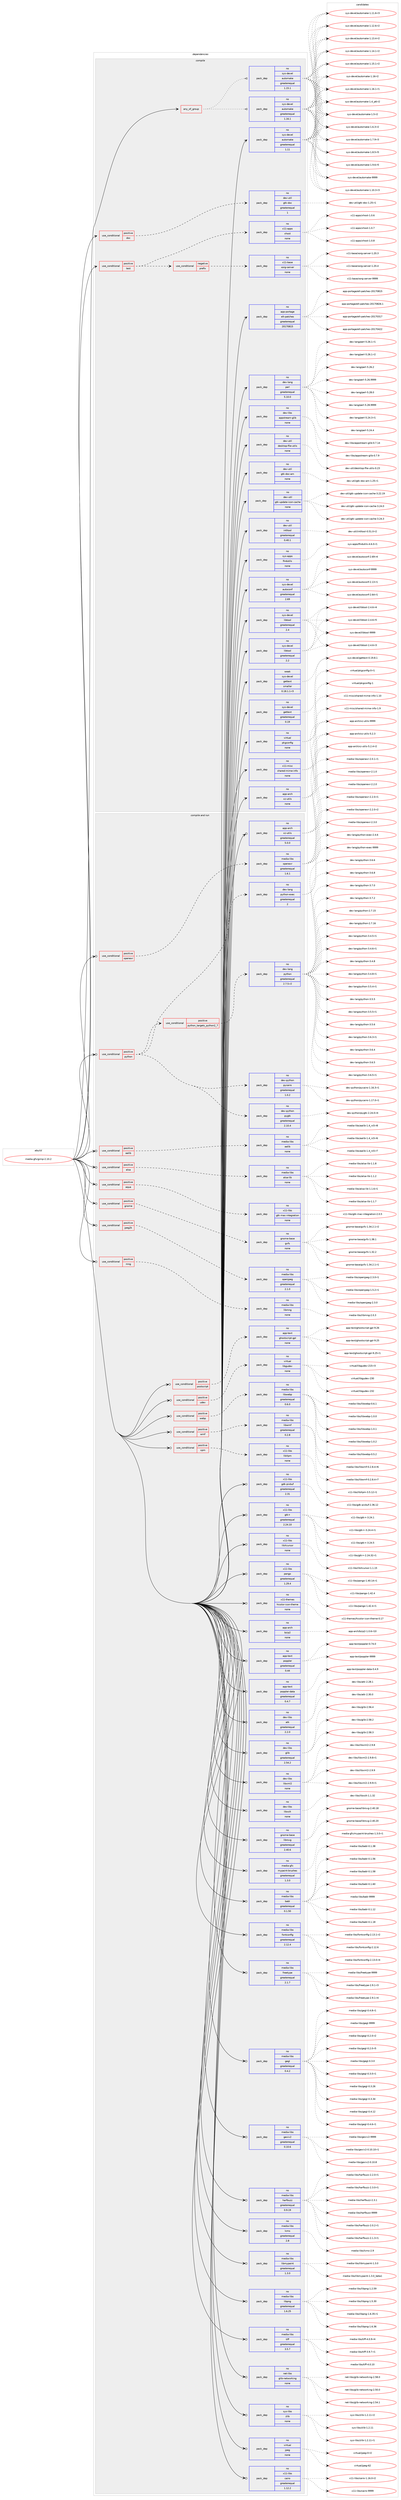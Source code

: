 digraph prolog {

# *************
# Graph options
# *************

newrank=true;
concentrate=true;
compound=true;
graph [rankdir=LR,fontname=Helvetica,fontsize=10,ranksep=1.5];#, ranksep=2.5, nodesep=0.2];
edge  [arrowhead=vee];
node  [fontname=Helvetica,fontsize=10];

# **********
# The ebuild
# **********

subgraph cluster_leftcol {
color=gray;
rank=same;
label=<<i>ebuild</i>>;
id [label="media-gfx/gimp-2.10.2", color=red, width=4, href="../media-gfx/gimp-2.10.2.svg"];
}

# ****************
# The dependencies
# ****************

subgraph cluster_midcol {
color=gray;
label=<<i>dependencies</i>>;
subgraph cluster_compile {
fillcolor="#eeeeee";
style=filled;
label=<<i>compile</i>>;
subgraph any24876 {
dependency1603693 [label=<<TABLE BORDER="0" CELLBORDER="1" CELLSPACING="0" CELLPADDING="4"><TR><TD CELLPADDING="10">any_of_group</TD></TR></TABLE>>, shape=none, color=red];subgraph pack1145606 {
dependency1603694 [label=<<TABLE BORDER="0" CELLBORDER="1" CELLSPACING="0" CELLPADDING="4" WIDTH="220"><TR><TD ROWSPAN="6" CELLPADDING="30">pack_dep</TD></TR><TR><TD WIDTH="110">no</TD></TR><TR><TD>sys-devel</TD></TR><TR><TD>automake</TD></TR><TR><TD>greaterequal</TD></TR><TR><TD>1.16.1</TD></TR></TABLE>>, shape=none, color=blue];
}
dependency1603693:e -> dependency1603694:w [weight=20,style="dotted",arrowhead="oinv"];
subgraph pack1145607 {
dependency1603695 [label=<<TABLE BORDER="0" CELLBORDER="1" CELLSPACING="0" CELLPADDING="4" WIDTH="220"><TR><TD ROWSPAN="6" CELLPADDING="30">pack_dep</TD></TR><TR><TD WIDTH="110">no</TD></TR><TR><TD>sys-devel</TD></TR><TR><TD>automake</TD></TR><TR><TD>greaterequal</TD></TR><TR><TD>1.15.1</TD></TR></TABLE>>, shape=none, color=blue];
}
dependency1603693:e -> dependency1603695:w [weight=20,style="dotted",arrowhead="oinv"];
}
id:e -> dependency1603693:w [weight=20,style="solid",arrowhead="vee"];
subgraph cond432526 {
dependency1603696 [label=<<TABLE BORDER="0" CELLBORDER="1" CELLSPACING="0" CELLPADDING="4"><TR><TD ROWSPAN="3" CELLPADDING="10">use_conditional</TD></TR><TR><TD>positive</TD></TR><TR><TD>doc</TD></TR></TABLE>>, shape=none, color=red];
subgraph pack1145608 {
dependency1603697 [label=<<TABLE BORDER="0" CELLBORDER="1" CELLSPACING="0" CELLPADDING="4" WIDTH="220"><TR><TD ROWSPAN="6" CELLPADDING="30">pack_dep</TD></TR><TR><TD WIDTH="110">no</TD></TR><TR><TD>dev-util</TD></TR><TR><TD>gtk-doc</TD></TR><TR><TD>greaterequal</TD></TR><TR><TD>1</TD></TR></TABLE>>, shape=none, color=blue];
}
dependency1603696:e -> dependency1603697:w [weight=20,style="dashed",arrowhead="vee"];
}
id:e -> dependency1603696:w [weight=20,style="solid",arrowhead="vee"];
subgraph cond432527 {
dependency1603698 [label=<<TABLE BORDER="0" CELLBORDER="1" CELLSPACING="0" CELLPADDING="4"><TR><TD ROWSPAN="3" CELLPADDING="10">use_conditional</TD></TR><TR><TD>positive</TD></TR><TR><TD>test</TD></TR></TABLE>>, shape=none, color=red];
subgraph cond432528 {
dependency1603699 [label=<<TABLE BORDER="0" CELLBORDER="1" CELLSPACING="0" CELLPADDING="4"><TR><TD ROWSPAN="3" CELLPADDING="10">use_conditional</TD></TR><TR><TD>negative</TD></TR><TR><TD>prefix</TD></TR></TABLE>>, shape=none, color=red];
subgraph pack1145609 {
dependency1603700 [label=<<TABLE BORDER="0" CELLBORDER="1" CELLSPACING="0" CELLPADDING="4" WIDTH="220"><TR><TD ROWSPAN="6" CELLPADDING="30">pack_dep</TD></TR><TR><TD WIDTH="110">no</TD></TR><TR><TD>x11-base</TD></TR><TR><TD>xorg-server</TD></TR><TR><TD>none</TD></TR><TR><TD></TD></TR></TABLE>>, shape=none, color=blue];
}
dependency1603699:e -> dependency1603700:w [weight=20,style="dashed",arrowhead="vee"];
}
dependency1603698:e -> dependency1603699:w [weight=20,style="dashed",arrowhead="vee"];
subgraph pack1145610 {
dependency1603701 [label=<<TABLE BORDER="0" CELLBORDER="1" CELLSPACING="0" CELLPADDING="4" WIDTH="220"><TR><TD ROWSPAN="6" CELLPADDING="30">pack_dep</TD></TR><TR><TD WIDTH="110">no</TD></TR><TR><TD>x11-apps</TD></TR><TR><TD>xhost</TD></TR><TR><TD>none</TD></TR><TR><TD></TD></TR></TABLE>>, shape=none, color=blue];
}
dependency1603698:e -> dependency1603701:w [weight=20,style="dashed",arrowhead="vee"];
}
id:e -> dependency1603698:w [weight=20,style="solid",arrowhead="vee"];
subgraph pack1145611 {
dependency1603702 [label=<<TABLE BORDER="0" CELLBORDER="1" CELLSPACING="0" CELLPADDING="4" WIDTH="220"><TR><TD ROWSPAN="6" CELLPADDING="30">pack_dep</TD></TR><TR><TD WIDTH="110">no</TD></TR><TR><TD>app-arch</TD></TR><TR><TD>xz-utils</TD></TR><TR><TD>none</TD></TR><TR><TD></TD></TR></TABLE>>, shape=none, color=blue];
}
id:e -> dependency1603702:w [weight=20,style="solid",arrowhead="vee"];
subgraph pack1145612 {
dependency1603703 [label=<<TABLE BORDER="0" CELLBORDER="1" CELLSPACING="0" CELLPADDING="4" WIDTH="220"><TR><TD ROWSPAN="6" CELLPADDING="30">pack_dep</TD></TR><TR><TD WIDTH="110">no</TD></TR><TR><TD>app-portage</TD></TR><TR><TD>elt-patches</TD></TR><TR><TD>greaterequal</TD></TR><TR><TD>20170815</TD></TR></TABLE>>, shape=none, color=blue];
}
id:e -> dependency1603703:w [weight=20,style="solid",arrowhead="vee"];
subgraph pack1145613 {
dependency1603704 [label=<<TABLE BORDER="0" CELLBORDER="1" CELLSPACING="0" CELLPADDING="4" WIDTH="220"><TR><TD ROWSPAN="6" CELLPADDING="30">pack_dep</TD></TR><TR><TD WIDTH="110">no</TD></TR><TR><TD>dev-lang</TD></TR><TR><TD>perl</TD></TR><TR><TD>greaterequal</TD></TR><TR><TD>5.10.0</TD></TR></TABLE>>, shape=none, color=blue];
}
id:e -> dependency1603704:w [weight=20,style="solid",arrowhead="vee"];
subgraph pack1145614 {
dependency1603705 [label=<<TABLE BORDER="0" CELLBORDER="1" CELLSPACING="0" CELLPADDING="4" WIDTH="220"><TR><TD ROWSPAN="6" CELLPADDING="30">pack_dep</TD></TR><TR><TD WIDTH="110">no</TD></TR><TR><TD>dev-libs</TD></TR><TR><TD>appstream-glib</TD></TR><TR><TD>none</TD></TR><TR><TD></TD></TR></TABLE>>, shape=none, color=blue];
}
id:e -> dependency1603705:w [weight=20,style="solid",arrowhead="vee"];
subgraph pack1145615 {
dependency1603706 [label=<<TABLE BORDER="0" CELLBORDER="1" CELLSPACING="0" CELLPADDING="4" WIDTH="220"><TR><TD ROWSPAN="6" CELLPADDING="30">pack_dep</TD></TR><TR><TD WIDTH="110">no</TD></TR><TR><TD>dev-util</TD></TR><TR><TD>desktop-file-utils</TD></TR><TR><TD>none</TD></TR><TR><TD></TD></TR></TABLE>>, shape=none, color=blue];
}
id:e -> dependency1603706:w [weight=20,style="solid",arrowhead="vee"];
subgraph pack1145616 {
dependency1603707 [label=<<TABLE BORDER="0" CELLBORDER="1" CELLSPACING="0" CELLPADDING="4" WIDTH="220"><TR><TD ROWSPAN="6" CELLPADDING="30">pack_dep</TD></TR><TR><TD WIDTH="110">no</TD></TR><TR><TD>dev-util</TD></TR><TR><TD>gtk-doc-am</TD></TR><TR><TD>none</TD></TR><TR><TD></TD></TR></TABLE>>, shape=none, color=blue];
}
id:e -> dependency1603707:w [weight=20,style="solid",arrowhead="vee"];
subgraph pack1145617 {
dependency1603708 [label=<<TABLE BORDER="0" CELLBORDER="1" CELLSPACING="0" CELLPADDING="4" WIDTH="220"><TR><TD ROWSPAN="6" CELLPADDING="30">pack_dep</TD></TR><TR><TD WIDTH="110">no</TD></TR><TR><TD>dev-util</TD></TR><TR><TD>gtk-update-icon-cache</TD></TR><TR><TD>none</TD></TR><TR><TD></TD></TR></TABLE>>, shape=none, color=blue];
}
id:e -> dependency1603708:w [weight=20,style="solid",arrowhead="vee"];
subgraph pack1145618 {
dependency1603709 [label=<<TABLE BORDER="0" CELLBORDER="1" CELLSPACING="0" CELLPADDING="4" WIDTH="220"><TR><TD ROWSPAN="6" CELLPADDING="30">pack_dep</TD></TR><TR><TD WIDTH="110">no</TD></TR><TR><TD>dev-util</TD></TR><TR><TD>intltool</TD></TR><TR><TD>greaterequal</TD></TR><TR><TD>0.40.1</TD></TR></TABLE>>, shape=none, color=blue];
}
id:e -> dependency1603709:w [weight=20,style="solid",arrowhead="vee"];
subgraph pack1145619 {
dependency1603710 [label=<<TABLE BORDER="0" CELLBORDER="1" CELLSPACING="0" CELLPADDING="4" WIDTH="220"><TR><TD ROWSPAN="6" CELLPADDING="30">pack_dep</TD></TR><TR><TD WIDTH="110">no</TD></TR><TR><TD>sys-apps</TD></TR><TR><TD>findutils</TD></TR><TR><TD>none</TD></TR><TR><TD></TD></TR></TABLE>>, shape=none, color=blue];
}
id:e -> dependency1603710:w [weight=20,style="solid",arrowhead="vee"];
subgraph pack1145620 {
dependency1603711 [label=<<TABLE BORDER="0" CELLBORDER="1" CELLSPACING="0" CELLPADDING="4" WIDTH="220"><TR><TD ROWSPAN="6" CELLPADDING="30">pack_dep</TD></TR><TR><TD WIDTH="110">no</TD></TR><TR><TD>sys-devel</TD></TR><TR><TD>autoconf</TD></TR><TR><TD>greaterequal</TD></TR><TR><TD>2.69</TD></TR></TABLE>>, shape=none, color=blue];
}
id:e -> dependency1603711:w [weight=20,style="solid",arrowhead="vee"];
subgraph pack1145621 {
dependency1603712 [label=<<TABLE BORDER="0" CELLBORDER="1" CELLSPACING="0" CELLPADDING="4" WIDTH="220"><TR><TD ROWSPAN="6" CELLPADDING="30">pack_dep</TD></TR><TR><TD WIDTH="110">no</TD></TR><TR><TD>sys-devel</TD></TR><TR><TD>automake</TD></TR><TR><TD>greaterequal</TD></TR><TR><TD>1.11</TD></TR></TABLE>>, shape=none, color=blue];
}
id:e -> dependency1603712:w [weight=20,style="solid",arrowhead="vee"];
subgraph pack1145622 {
dependency1603713 [label=<<TABLE BORDER="0" CELLBORDER="1" CELLSPACING="0" CELLPADDING="4" WIDTH="220"><TR><TD ROWSPAN="6" CELLPADDING="30">pack_dep</TD></TR><TR><TD WIDTH="110">no</TD></TR><TR><TD>sys-devel</TD></TR><TR><TD>gettext</TD></TR><TR><TD>greaterequal</TD></TR><TR><TD>0.19</TD></TR></TABLE>>, shape=none, color=blue];
}
id:e -> dependency1603713:w [weight=20,style="solid",arrowhead="vee"];
subgraph pack1145623 {
dependency1603714 [label=<<TABLE BORDER="0" CELLBORDER="1" CELLSPACING="0" CELLPADDING="4" WIDTH="220"><TR><TD ROWSPAN="6" CELLPADDING="30">pack_dep</TD></TR><TR><TD WIDTH="110">no</TD></TR><TR><TD>sys-devel</TD></TR><TR><TD>libtool</TD></TR><TR><TD>greaterequal</TD></TR><TR><TD>2.2</TD></TR></TABLE>>, shape=none, color=blue];
}
id:e -> dependency1603714:w [weight=20,style="solid",arrowhead="vee"];
subgraph pack1145624 {
dependency1603715 [label=<<TABLE BORDER="0" CELLBORDER="1" CELLSPACING="0" CELLPADDING="4" WIDTH="220"><TR><TD ROWSPAN="6" CELLPADDING="30">pack_dep</TD></TR><TR><TD WIDTH="110">no</TD></TR><TR><TD>sys-devel</TD></TR><TR><TD>libtool</TD></TR><TR><TD>greaterequal</TD></TR><TR><TD>2.4</TD></TR></TABLE>>, shape=none, color=blue];
}
id:e -> dependency1603715:w [weight=20,style="solid",arrowhead="vee"];
subgraph pack1145625 {
dependency1603716 [label=<<TABLE BORDER="0" CELLBORDER="1" CELLSPACING="0" CELLPADDING="4" WIDTH="220"><TR><TD ROWSPAN="6" CELLPADDING="30">pack_dep</TD></TR><TR><TD WIDTH="110">no</TD></TR><TR><TD>virtual</TD></TR><TR><TD>pkgconfig</TD></TR><TR><TD>none</TD></TR><TR><TD></TD></TR></TABLE>>, shape=none, color=blue];
}
id:e -> dependency1603716:w [weight=20,style="solid",arrowhead="vee"];
subgraph pack1145626 {
dependency1603717 [label=<<TABLE BORDER="0" CELLBORDER="1" CELLSPACING="0" CELLPADDING="4" WIDTH="220"><TR><TD ROWSPAN="6" CELLPADDING="30">pack_dep</TD></TR><TR><TD WIDTH="110">no</TD></TR><TR><TD>x11-misc</TD></TR><TR><TD>shared-mime-info</TD></TR><TR><TD>none</TD></TR><TR><TD></TD></TR></TABLE>>, shape=none, color=blue];
}
id:e -> dependency1603717:w [weight=20,style="solid",arrowhead="vee"];
subgraph pack1145627 {
dependency1603718 [label=<<TABLE BORDER="0" CELLBORDER="1" CELLSPACING="0" CELLPADDING="4" WIDTH="220"><TR><TD ROWSPAN="6" CELLPADDING="30">pack_dep</TD></TR><TR><TD WIDTH="110">weak</TD></TR><TR><TD>sys-devel</TD></TR><TR><TD>gettext</TD></TR><TR><TD>smaller</TD></TR><TR><TD>0.18.1.1-r3</TD></TR></TABLE>>, shape=none, color=blue];
}
id:e -> dependency1603718:w [weight=20,style="solid",arrowhead="vee"];
}
subgraph cluster_compileandrun {
fillcolor="#eeeeee";
style=filled;
label=<<i>compile and run</i>>;
subgraph cond432529 {
dependency1603719 [label=<<TABLE BORDER="0" CELLBORDER="1" CELLSPACING="0" CELLPADDING="4"><TR><TD ROWSPAN="3" CELLPADDING="10">use_conditional</TD></TR><TR><TD>positive</TD></TR><TR><TD>aalib</TD></TR></TABLE>>, shape=none, color=red];
subgraph pack1145628 {
dependency1603720 [label=<<TABLE BORDER="0" CELLBORDER="1" CELLSPACING="0" CELLPADDING="4" WIDTH="220"><TR><TD ROWSPAN="6" CELLPADDING="30">pack_dep</TD></TR><TR><TD WIDTH="110">no</TD></TR><TR><TD>media-libs</TD></TR><TR><TD>aalib</TD></TR><TR><TD>none</TD></TR><TR><TD></TD></TR></TABLE>>, shape=none, color=blue];
}
dependency1603719:e -> dependency1603720:w [weight=20,style="dashed",arrowhead="vee"];
}
id:e -> dependency1603719:w [weight=20,style="solid",arrowhead="odotvee"];
subgraph cond432530 {
dependency1603721 [label=<<TABLE BORDER="0" CELLBORDER="1" CELLSPACING="0" CELLPADDING="4"><TR><TD ROWSPAN="3" CELLPADDING="10">use_conditional</TD></TR><TR><TD>positive</TD></TR><TR><TD>alsa</TD></TR></TABLE>>, shape=none, color=red];
subgraph pack1145629 {
dependency1603722 [label=<<TABLE BORDER="0" CELLBORDER="1" CELLSPACING="0" CELLPADDING="4" WIDTH="220"><TR><TD ROWSPAN="6" CELLPADDING="30">pack_dep</TD></TR><TR><TD WIDTH="110">no</TD></TR><TR><TD>media-libs</TD></TR><TR><TD>alsa-lib</TD></TR><TR><TD>none</TD></TR><TR><TD></TD></TR></TABLE>>, shape=none, color=blue];
}
dependency1603721:e -> dependency1603722:w [weight=20,style="dashed",arrowhead="vee"];
}
id:e -> dependency1603721:w [weight=20,style="solid",arrowhead="odotvee"];
subgraph cond432531 {
dependency1603723 [label=<<TABLE BORDER="0" CELLBORDER="1" CELLSPACING="0" CELLPADDING="4"><TR><TD ROWSPAN="3" CELLPADDING="10">use_conditional</TD></TR><TR><TD>positive</TD></TR><TR><TD>aqua</TD></TR></TABLE>>, shape=none, color=red];
subgraph pack1145630 {
dependency1603724 [label=<<TABLE BORDER="0" CELLBORDER="1" CELLSPACING="0" CELLPADDING="4" WIDTH="220"><TR><TD ROWSPAN="6" CELLPADDING="30">pack_dep</TD></TR><TR><TD WIDTH="110">no</TD></TR><TR><TD>x11-libs</TD></TR><TR><TD>gtk-mac-integration</TD></TR><TR><TD>none</TD></TR><TR><TD></TD></TR></TABLE>>, shape=none, color=blue];
}
dependency1603723:e -> dependency1603724:w [weight=20,style="dashed",arrowhead="vee"];
}
id:e -> dependency1603723:w [weight=20,style="solid",arrowhead="odotvee"];
subgraph cond432532 {
dependency1603725 [label=<<TABLE BORDER="0" CELLBORDER="1" CELLSPACING="0" CELLPADDING="4"><TR><TD ROWSPAN="3" CELLPADDING="10">use_conditional</TD></TR><TR><TD>positive</TD></TR><TR><TD>gnome</TD></TR></TABLE>>, shape=none, color=red];
subgraph pack1145631 {
dependency1603726 [label=<<TABLE BORDER="0" CELLBORDER="1" CELLSPACING="0" CELLPADDING="4" WIDTH="220"><TR><TD ROWSPAN="6" CELLPADDING="30">pack_dep</TD></TR><TR><TD WIDTH="110">no</TD></TR><TR><TD>gnome-base</TD></TR><TR><TD>gvfs</TD></TR><TR><TD>none</TD></TR><TR><TD></TD></TR></TABLE>>, shape=none, color=blue];
}
dependency1603725:e -> dependency1603726:w [weight=20,style="dashed",arrowhead="vee"];
}
id:e -> dependency1603725:w [weight=20,style="solid",arrowhead="odotvee"];
subgraph cond432533 {
dependency1603727 [label=<<TABLE BORDER="0" CELLBORDER="1" CELLSPACING="0" CELLPADDING="4"><TR><TD ROWSPAN="3" CELLPADDING="10">use_conditional</TD></TR><TR><TD>positive</TD></TR><TR><TD>jpeg2k</TD></TR></TABLE>>, shape=none, color=red];
subgraph pack1145632 {
dependency1603728 [label=<<TABLE BORDER="0" CELLBORDER="1" CELLSPACING="0" CELLPADDING="4" WIDTH="220"><TR><TD ROWSPAN="6" CELLPADDING="30">pack_dep</TD></TR><TR><TD WIDTH="110">no</TD></TR><TR><TD>media-libs</TD></TR><TR><TD>openjpeg</TD></TR><TR><TD>greaterequal</TD></TR><TR><TD>2.1.0</TD></TR></TABLE>>, shape=none, color=blue];
}
dependency1603727:e -> dependency1603728:w [weight=20,style="dashed",arrowhead="vee"];
}
id:e -> dependency1603727:w [weight=20,style="solid",arrowhead="odotvee"];
subgraph cond432534 {
dependency1603729 [label=<<TABLE BORDER="0" CELLBORDER="1" CELLSPACING="0" CELLPADDING="4"><TR><TD ROWSPAN="3" CELLPADDING="10">use_conditional</TD></TR><TR><TD>positive</TD></TR><TR><TD>mng</TD></TR></TABLE>>, shape=none, color=red];
subgraph pack1145633 {
dependency1603730 [label=<<TABLE BORDER="0" CELLBORDER="1" CELLSPACING="0" CELLPADDING="4" WIDTH="220"><TR><TD ROWSPAN="6" CELLPADDING="30">pack_dep</TD></TR><TR><TD WIDTH="110">no</TD></TR><TR><TD>media-libs</TD></TR><TR><TD>libmng</TD></TR><TR><TD>none</TD></TR><TR><TD></TD></TR></TABLE>>, shape=none, color=blue];
}
dependency1603729:e -> dependency1603730:w [weight=20,style="dashed",arrowhead="vee"];
}
id:e -> dependency1603729:w [weight=20,style="solid",arrowhead="odotvee"];
subgraph cond432535 {
dependency1603731 [label=<<TABLE BORDER="0" CELLBORDER="1" CELLSPACING="0" CELLPADDING="4"><TR><TD ROWSPAN="3" CELLPADDING="10">use_conditional</TD></TR><TR><TD>positive</TD></TR><TR><TD>openexr</TD></TR></TABLE>>, shape=none, color=red];
subgraph pack1145634 {
dependency1603732 [label=<<TABLE BORDER="0" CELLBORDER="1" CELLSPACING="0" CELLPADDING="4" WIDTH="220"><TR><TD ROWSPAN="6" CELLPADDING="30">pack_dep</TD></TR><TR><TD WIDTH="110">no</TD></TR><TR><TD>media-libs</TD></TR><TR><TD>openexr</TD></TR><TR><TD>greaterequal</TD></TR><TR><TD>1.6.1</TD></TR></TABLE>>, shape=none, color=blue];
}
dependency1603731:e -> dependency1603732:w [weight=20,style="dashed",arrowhead="vee"];
}
id:e -> dependency1603731:w [weight=20,style="solid",arrowhead="odotvee"];
subgraph cond432536 {
dependency1603733 [label=<<TABLE BORDER="0" CELLBORDER="1" CELLSPACING="0" CELLPADDING="4"><TR><TD ROWSPAN="3" CELLPADDING="10">use_conditional</TD></TR><TR><TD>positive</TD></TR><TR><TD>postscript</TD></TR></TABLE>>, shape=none, color=red];
subgraph pack1145635 {
dependency1603734 [label=<<TABLE BORDER="0" CELLBORDER="1" CELLSPACING="0" CELLPADDING="4" WIDTH="220"><TR><TD ROWSPAN="6" CELLPADDING="30">pack_dep</TD></TR><TR><TD WIDTH="110">no</TD></TR><TR><TD>app-text</TD></TR><TR><TD>ghostscript-gpl</TD></TR><TR><TD>none</TD></TR><TR><TD></TD></TR></TABLE>>, shape=none, color=blue];
}
dependency1603733:e -> dependency1603734:w [weight=20,style="dashed",arrowhead="vee"];
}
id:e -> dependency1603733:w [weight=20,style="solid",arrowhead="odotvee"];
subgraph cond432537 {
dependency1603735 [label=<<TABLE BORDER="0" CELLBORDER="1" CELLSPACING="0" CELLPADDING="4"><TR><TD ROWSPAN="3" CELLPADDING="10">use_conditional</TD></TR><TR><TD>positive</TD></TR><TR><TD>python</TD></TR></TABLE>>, shape=none, color=red];
subgraph cond432538 {
dependency1603736 [label=<<TABLE BORDER="0" CELLBORDER="1" CELLSPACING="0" CELLPADDING="4"><TR><TD ROWSPAN="3" CELLPADDING="10">use_conditional</TD></TR><TR><TD>positive</TD></TR><TR><TD>python_targets_python2_7</TD></TR></TABLE>>, shape=none, color=red];
subgraph pack1145636 {
dependency1603737 [label=<<TABLE BORDER="0" CELLBORDER="1" CELLSPACING="0" CELLPADDING="4" WIDTH="220"><TR><TD ROWSPAN="6" CELLPADDING="30">pack_dep</TD></TR><TR><TD WIDTH="110">no</TD></TR><TR><TD>dev-lang</TD></TR><TR><TD>python</TD></TR><TR><TD>greaterequal</TD></TR><TR><TD>2.7.5-r2</TD></TR></TABLE>>, shape=none, color=blue];
}
dependency1603736:e -> dependency1603737:w [weight=20,style="dashed",arrowhead="vee"];
}
dependency1603735:e -> dependency1603736:w [weight=20,style="dashed",arrowhead="vee"];
subgraph pack1145637 {
dependency1603738 [label=<<TABLE BORDER="0" CELLBORDER="1" CELLSPACING="0" CELLPADDING="4" WIDTH="220"><TR><TD ROWSPAN="6" CELLPADDING="30">pack_dep</TD></TR><TR><TD WIDTH="110">no</TD></TR><TR><TD>dev-lang</TD></TR><TR><TD>python-exec</TD></TR><TR><TD>greaterequal</TD></TR><TR><TD>2</TD></TR></TABLE>>, shape=none, color=blue];
}
dependency1603735:e -> dependency1603738:w [weight=20,style="dashed",arrowhead="vee"];
subgraph pack1145638 {
dependency1603739 [label=<<TABLE BORDER="0" CELLBORDER="1" CELLSPACING="0" CELLPADDING="4" WIDTH="220"><TR><TD ROWSPAN="6" CELLPADDING="30">pack_dep</TD></TR><TR><TD WIDTH="110">no</TD></TR><TR><TD>dev-python</TD></TR><TR><TD>pygtk</TD></TR><TR><TD>greaterequal</TD></TR><TR><TD>2.10.4</TD></TR></TABLE>>, shape=none, color=blue];
}
dependency1603735:e -> dependency1603739:w [weight=20,style="dashed",arrowhead="vee"];
subgraph pack1145639 {
dependency1603740 [label=<<TABLE BORDER="0" CELLBORDER="1" CELLSPACING="0" CELLPADDING="4" WIDTH="220"><TR><TD ROWSPAN="6" CELLPADDING="30">pack_dep</TD></TR><TR><TD WIDTH="110">no</TD></TR><TR><TD>dev-python</TD></TR><TR><TD>pycairo</TD></TR><TR><TD>greaterequal</TD></TR><TR><TD>1.0.2</TD></TR></TABLE>>, shape=none, color=blue];
}
dependency1603735:e -> dependency1603740:w [weight=20,style="dashed",arrowhead="vee"];
}
id:e -> dependency1603735:w [weight=20,style="solid",arrowhead="odotvee"];
subgraph cond432539 {
dependency1603741 [label=<<TABLE BORDER="0" CELLBORDER="1" CELLSPACING="0" CELLPADDING="4"><TR><TD ROWSPAN="3" CELLPADDING="10">use_conditional</TD></TR><TR><TD>positive</TD></TR><TR><TD>udev</TD></TR></TABLE>>, shape=none, color=red];
subgraph pack1145640 {
dependency1603742 [label=<<TABLE BORDER="0" CELLBORDER="1" CELLSPACING="0" CELLPADDING="4" WIDTH="220"><TR><TD ROWSPAN="6" CELLPADDING="30">pack_dep</TD></TR><TR><TD WIDTH="110">no</TD></TR><TR><TD>virtual</TD></TR><TR><TD>libgudev</TD></TR><TR><TD>none</TD></TR><TR><TD></TD></TR></TABLE>>, shape=none, color=blue];
}
dependency1603741:e -> dependency1603742:w [weight=20,style="dashed",arrowhead="vee"];
}
id:e -> dependency1603741:w [weight=20,style="solid",arrowhead="odotvee"];
subgraph cond432540 {
dependency1603743 [label=<<TABLE BORDER="0" CELLBORDER="1" CELLSPACING="0" CELLPADDING="4"><TR><TD ROWSPAN="3" CELLPADDING="10">use_conditional</TD></TR><TR><TD>positive</TD></TR><TR><TD>webp</TD></TR></TABLE>>, shape=none, color=red];
subgraph pack1145641 {
dependency1603744 [label=<<TABLE BORDER="0" CELLBORDER="1" CELLSPACING="0" CELLPADDING="4" WIDTH="220"><TR><TD ROWSPAN="6" CELLPADDING="30">pack_dep</TD></TR><TR><TD WIDTH="110">no</TD></TR><TR><TD>media-libs</TD></TR><TR><TD>libwebp</TD></TR><TR><TD>greaterequal</TD></TR><TR><TD>0.6.0</TD></TR></TABLE>>, shape=none, color=blue];
}
dependency1603743:e -> dependency1603744:w [weight=20,style="dashed",arrowhead="vee"];
}
id:e -> dependency1603743:w [weight=20,style="solid",arrowhead="odotvee"];
subgraph cond432541 {
dependency1603745 [label=<<TABLE BORDER="0" CELLBORDER="1" CELLSPACING="0" CELLPADDING="4"><TR><TD ROWSPAN="3" CELLPADDING="10">use_conditional</TD></TR><TR><TD>positive</TD></TR><TR><TD>wmf</TD></TR></TABLE>>, shape=none, color=red];
subgraph pack1145642 {
dependency1603746 [label=<<TABLE BORDER="0" CELLBORDER="1" CELLSPACING="0" CELLPADDING="4" WIDTH="220"><TR><TD ROWSPAN="6" CELLPADDING="30">pack_dep</TD></TR><TR><TD WIDTH="110">no</TD></TR><TR><TD>media-libs</TD></TR><TR><TD>libwmf</TD></TR><TR><TD>greaterequal</TD></TR><TR><TD>0.2.8</TD></TR></TABLE>>, shape=none, color=blue];
}
dependency1603745:e -> dependency1603746:w [weight=20,style="dashed",arrowhead="vee"];
}
id:e -> dependency1603745:w [weight=20,style="solid",arrowhead="odotvee"];
subgraph cond432542 {
dependency1603747 [label=<<TABLE BORDER="0" CELLBORDER="1" CELLSPACING="0" CELLPADDING="4"><TR><TD ROWSPAN="3" CELLPADDING="10">use_conditional</TD></TR><TR><TD>positive</TD></TR><TR><TD>xpm</TD></TR></TABLE>>, shape=none, color=red];
subgraph pack1145643 {
dependency1603748 [label=<<TABLE BORDER="0" CELLBORDER="1" CELLSPACING="0" CELLPADDING="4" WIDTH="220"><TR><TD ROWSPAN="6" CELLPADDING="30">pack_dep</TD></TR><TR><TD WIDTH="110">no</TD></TR><TR><TD>x11-libs</TD></TR><TR><TD>libXpm</TD></TR><TR><TD>none</TD></TR><TR><TD></TD></TR></TABLE>>, shape=none, color=blue];
}
dependency1603747:e -> dependency1603748:w [weight=20,style="dashed",arrowhead="vee"];
}
id:e -> dependency1603747:w [weight=20,style="solid",arrowhead="odotvee"];
subgraph pack1145644 {
dependency1603749 [label=<<TABLE BORDER="0" CELLBORDER="1" CELLSPACING="0" CELLPADDING="4" WIDTH="220"><TR><TD ROWSPAN="6" CELLPADDING="30">pack_dep</TD></TR><TR><TD WIDTH="110">no</TD></TR><TR><TD>app-arch</TD></TR><TR><TD>bzip2</TD></TR><TR><TD>none</TD></TR><TR><TD></TD></TR></TABLE>>, shape=none, color=blue];
}
id:e -> dependency1603749:w [weight=20,style="solid",arrowhead="odotvee"];
subgraph pack1145645 {
dependency1603750 [label=<<TABLE BORDER="0" CELLBORDER="1" CELLSPACING="0" CELLPADDING="4" WIDTH="220"><TR><TD ROWSPAN="6" CELLPADDING="30">pack_dep</TD></TR><TR><TD WIDTH="110">no</TD></TR><TR><TD>app-arch</TD></TR><TR><TD>xz-utils</TD></TR><TR><TD>greaterequal</TD></TR><TR><TD>5.0.0</TD></TR></TABLE>>, shape=none, color=blue];
}
id:e -> dependency1603750:w [weight=20,style="solid",arrowhead="odotvee"];
subgraph pack1145646 {
dependency1603751 [label=<<TABLE BORDER="0" CELLBORDER="1" CELLSPACING="0" CELLPADDING="4" WIDTH="220"><TR><TD ROWSPAN="6" CELLPADDING="30">pack_dep</TD></TR><TR><TD WIDTH="110">no</TD></TR><TR><TD>app-text</TD></TR><TR><TD>poppler</TD></TR><TR><TD>greaterequal</TD></TR><TR><TD>0.44</TD></TR></TABLE>>, shape=none, color=blue];
}
id:e -> dependency1603751:w [weight=20,style="solid",arrowhead="odotvee"];
subgraph pack1145647 {
dependency1603752 [label=<<TABLE BORDER="0" CELLBORDER="1" CELLSPACING="0" CELLPADDING="4" WIDTH="220"><TR><TD ROWSPAN="6" CELLPADDING="30">pack_dep</TD></TR><TR><TD WIDTH="110">no</TD></TR><TR><TD>app-text</TD></TR><TR><TD>poppler-data</TD></TR><TR><TD>greaterequal</TD></TR><TR><TD>0.4.7</TD></TR></TABLE>>, shape=none, color=blue];
}
id:e -> dependency1603752:w [weight=20,style="solid",arrowhead="odotvee"];
subgraph pack1145648 {
dependency1603753 [label=<<TABLE BORDER="0" CELLBORDER="1" CELLSPACING="0" CELLPADDING="4" WIDTH="220"><TR><TD ROWSPAN="6" CELLPADDING="30">pack_dep</TD></TR><TR><TD WIDTH="110">no</TD></TR><TR><TD>dev-libs</TD></TR><TR><TD>atk</TD></TR><TR><TD>greaterequal</TD></TR><TR><TD>2.2.0</TD></TR></TABLE>>, shape=none, color=blue];
}
id:e -> dependency1603753:w [weight=20,style="solid",arrowhead="odotvee"];
subgraph pack1145649 {
dependency1603754 [label=<<TABLE BORDER="0" CELLBORDER="1" CELLSPACING="0" CELLPADDING="4" WIDTH="220"><TR><TD ROWSPAN="6" CELLPADDING="30">pack_dep</TD></TR><TR><TD WIDTH="110">no</TD></TR><TR><TD>dev-libs</TD></TR><TR><TD>glib</TD></TR><TR><TD>greaterequal</TD></TR><TR><TD>2.54.2</TD></TR></TABLE>>, shape=none, color=blue];
}
id:e -> dependency1603754:w [weight=20,style="solid",arrowhead="odotvee"];
subgraph pack1145650 {
dependency1603755 [label=<<TABLE BORDER="0" CELLBORDER="1" CELLSPACING="0" CELLPADDING="4" WIDTH="220"><TR><TD ROWSPAN="6" CELLPADDING="30">pack_dep</TD></TR><TR><TD WIDTH="110">no</TD></TR><TR><TD>dev-libs</TD></TR><TR><TD>libxml2</TD></TR><TR><TD>none</TD></TR><TR><TD></TD></TR></TABLE>>, shape=none, color=blue];
}
id:e -> dependency1603755:w [weight=20,style="solid",arrowhead="odotvee"];
subgraph pack1145651 {
dependency1603756 [label=<<TABLE BORDER="0" CELLBORDER="1" CELLSPACING="0" CELLPADDING="4" WIDTH="220"><TR><TD ROWSPAN="6" CELLPADDING="30">pack_dep</TD></TR><TR><TD WIDTH="110">no</TD></TR><TR><TD>dev-libs</TD></TR><TR><TD>libxslt</TD></TR><TR><TD>none</TD></TR><TR><TD></TD></TR></TABLE>>, shape=none, color=blue];
}
id:e -> dependency1603756:w [weight=20,style="solid",arrowhead="odotvee"];
subgraph pack1145652 {
dependency1603757 [label=<<TABLE BORDER="0" CELLBORDER="1" CELLSPACING="0" CELLPADDING="4" WIDTH="220"><TR><TD ROWSPAN="6" CELLPADDING="30">pack_dep</TD></TR><TR><TD WIDTH="110">no</TD></TR><TR><TD>gnome-base</TD></TR><TR><TD>librsvg</TD></TR><TR><TD>greaterequal</TD></TR><TR><TD>2.40.6</TD></TR></TABLE>>, shape=none, color=blue];
}
id:e -> dependency1603757:w [weight=20,style="solid",arrowhead="odotvee"];
subgraph pack1145653 {
dependency1603758 [label=<<TABLE BORDER="0" CELLBORDER="1" CELLSPACING="0" CELLPADDING="4" WIDTH="220"><TR><TD ROWSPAN="6" CELLPADDING="30">pack_dep</TD></TR><TR><TD WIDTH="110">no</TD></TR><TR><TD>media-gfx</TD></TR><TR><TD>mypaint-brushes</TD></TR><TR><TD>greaterequal</TD></TR><TR><TD>1.3.0</TD></TR></TABLE>>, shape=none, color=blue];
}
id:e -> dependency1603758:w [weight=20,style="solid",arrowhead="odotvee"];
subgraph pack1145654 {
dependency1603759 [label=<<TABLE BORDER="0" CELLBORDER="1" CELLSPACING="0" CELLPADDING="4" WIDTH="220"><TR><TD ROWSPAN="6" CELLPADDING="30">pack_dep</TD></TR><TR><TD WIDTH="110">no</TD></TR><TR><TD>media-libs</TD></TR><TR><TD>babl</TD></TR><TR><TD>greaterequal</TD></TR><TR><TD>0.1.50</TD></TR></TABLE>>, shape=none, color=blue];
}
id:e -> dependency1603759:w [weight=20,style="solid",arrowhead="odotvee"];
subgraph pack1145655 {
dependency1603760 [label=<<TABLE BORDER="0" CELLBORDER="1" CELLSPACING="0" CELLPADDING="4" WIDTH="220"><TR><TD ROWSPAN="6" CELLPADDING="30">pack_dep</TD></TR><TR><TD WIDTH="110">no</TD></TR><TR><TD>media-libs</TD></TR><TR><TD>fontconfig</TD></TR><TR><TD>greaterequal</TD></TR><TR><TD>2.12.4</TD></TR></TABLE>>, shape=none, color=blue];
}
id:e -> dependency1603760:w [weight=20,style="solid",arrowhead="odotvee"];
subgraph pack1145656 {
dependency1603761 [label=<<TABLE BORDER="0" CELLBORDER="1" CELLSPACING="0" CELLPADDING="4" WIDTH="220"><TR><TD ROWSPAN="6" CELLPADDING="30">pack_dep</TD></TR><TR><TD WIDTH="110">no</TD></TR><TR><TD>media-libs</TD></TR><TR><TD>freetype</TD></TR><TR><TD>greaterequal</TD></TR><TR><TD>2.1.7</TD></TR></TABLE>>, shape=none, color=blue];
}
id:e -> dependency1603761:w [weight=20,style="solid",arrowhead="odotvee"];
subgraph pack1145657 {
dependency1603762 [label=<<TABLE BORDER="0" CELLBORDER="1" CELLSPACING="0" CELLPADDING="4" WIDTH="220"><TR><TD ROWSPAN="6" CELLPADDING="30">pack_dep</TD></TR><TR><TD WIDTH="110">no</TD></TR><TR><TD>media-libs</TD></TR><TR><TD>gegl</TD></TR><TR><TD>greaterequal</TD></TR><TR><TD>0.4.2</TD></TR></TABLE>>, shape=none, color=blue];
}
id:e -> dependency1603762:w [weight=20,style="solid",arrowhead="odotvee"];
subgraph pack1145658 {
dependency1603763 [label=<<TABLE BORDER="0" CELLBORDER="1" CELLSPACING="0" CELLPADDING="4" WIDTH="220"><TR><TD ROWSPAN="6" CELLPADDING="30">pack_dep</TD></TR><TR><TD WIDTH="110">no</TD></TR><TR><TD>media-libs</TD></TR><TR><TD>gexiv2</TD></TR><TR><TD>greaterequal</TD></TR><TR><TD>0.10.6</TD></TR></TABLE>>, shape=none, color=blue];
}
id:e -> dependency1603763:w [weight=20,style="solid",arrowhead="odotvee"];
subgraph pack1145659 {
dependency1603764 [label=<<TABLE BORDER="0" CELLBORDER="1" CELLSPACING="0" CELLPADDING="4" WIDTH="220"><TR><TD ROWSPAN="6" CELLPADDING="30">pack_dep</TD></TR><TR><TD WIDTH="110">no</TD></TR><TR><TD>media-libs</TD></TR><TR><TD>harfbuzz</TD></TR><TR><TD>greaterequal</TD></TR><TR><TD>0.9.19</TD></TR></TABLE>>, shape=none, color=blue];
}
id:e -> dependency1603764:w [weight=20,style="solid",arrowhead="odotvee"];
subgraph pack1145660 {
dependency1603765 [label=<<TABLE BORDER="0" CELLBORDER="1" CELLSPACING="0" CELLPADDING="4" WIDTH="220"><TR><TD ROWSPAN="6" CELLPADDING="30">pack_dep</TD></TR><TR><TD WIDTH="110">no</TD></TR><TR><TD>media-libs</TD></TR><TR><TD>lcms</TD></TR><TR><TD>greaterequal</TD></TR><TR><TD>2.8</TD></TR></TABLE>>, shape=none, color=blue];
}
id:e -> dependency1603765:w [weight=20,style="solid",arrowhead="odotvee"];
subgraph pack1145661 {
dependency1603766 [label=<<TABLE BORDER="0" CELLBORDER="1" CELLSPACING="0" CELLPADDING="4" WIDTH="220"><TR><TD ROWSPAN="6" CELLPADDING="30">pack_dep</TD></TR><TR><TD WIDTH="110">no</TD></TR><TR><TD>media-libs</TD></TR><TR><TD>libmypaint</TD></TR><TR><TD>greaterequal</TD></TR><TR><TD>1.3.0</TD></TR></TABLE>>, shape=none, color=blue];
}
id:e -> dependency1603766:w [weight=20,style="solid",arrowhead="odotvee"];
subgraph pack1145662 {
dependency1603767 [label=<<TABLE BORDER="0" CELLBORDER="1" CELLSPACING="0" CELLPADDING="4" WIDTH="220"><TR><TD ROWSPAN="6" CELLPADDING="30">pack_dep</TD></TR><TR><TD WIDTH="110">no</TD></TR><TR><TD>media-libs</TD></TR><TR><TD>libpng</TD></TR><TR><TD>greaterequal</TD></TR><TR><TD>1.6.25</TD></TR></TABLE>>, shape=none, color=blue];
}
id:e -> dependency1603767:w [weight=20,style="solid",arrowhead="odotvee"];
subgraph pack1145663 {
dependency1603768 [label=<<TABLE BORDER="0" CELLBORDER="1" CELLSPACING="0" CELLPADDING="4" WIDTH="220"><TR><TD ROWSPAN="6" CELLPADDING="30">pack_dep</TD></TR><TR><TD WIDTH="110">no</TD></TR><TR><TD>media-libs</TD></TR><TR><TD>tiff</TD></TR><TR><TD>greaterequal</TD></TR><TR><TD>3.5.7</TD></TR></TABLE>>, shape=none, color=blue];
}
id:e -> dependency1603768:w [weight=20,style="solid",arrowhead="odotvee"];
subgraph pack1145664 {
dependency1603769 [label=<<TABLE BORDER="0" CELLBORDER="1" CELLSPACING="0" CELLPADDING="4" WIDTH="220"><TR><TD ROWSPAN="6" CELLPADDING="30">pack_dep</TD></TR><TR><TD WIDTH="110">no</TD></TR><TR><TD>net-libs</TD></TR><TR><TD>glib-networking</TD></TR><TR><TD>none</TD></TR><TR><TD></TD></TR></TABLE>>, shape=none, color=blue];
}
id:e -> dependency1603769:w [weight=20,style="solid",arrowhead="odotvee"];
subgraph pack1145665 {
dependency1603770 [label=<<TABLE BORDER="0" CELLBORDER="1" CELLSPACING="0" CELLPADDING="4" WIDTH="220"><TR><TD ROWSPAN="6" CELLPADDING="30">pack_dep</TD></TR><TR><TD WIDTH="110">no</TD></TR><TR><TD>sys-libs</TD></TR><TR><TD>zlib</TD></TR><TR><TD>none</TD></TR><TR><TD></TD></TR></TABLE>>, shape=none, color=blue];
}
id:e -> dependency1603770:w [weight=20,style="solid",arrowhead="odotvee"];
subgraph pack1145666 {
dependency1603771 [label=<<TABLE BORDER="0" CELLBORDER="1" CELLSPACING="0" CELLPADDING="4" WIDTH="220"><TR><TD ROWSPAN="6" CELLPADDING="30">pack_dep</TD></TR><TR><TD WIDTH="110">no</TD></TR><TR><TD>virtual</TD></TR><TR><TD>jpeg</TD></TR><TR><TD>none</TD></TR><TR><TD></TD></TR></TABLE>>, shape=none, color=blue];
}
id:e -> dependency1603771:w [weight=20,style="solid",arrowhead="odotvee"];
subgraph pack1145667 {
dependency1603772 [label=<<TABLE BORDER="0" CELLBORDER="1" CELLSPACING="0" CELLPADDING="4" WIDTH="220"><TR><TD ROWSPAN="6" CELLPADDING="30">pack_dep</TD></TR><TR><TD WIDTH="110">no</TD></TR><TR><TD>x11-libs</TD></TR><TR><TD>cairo</TD></TR><TR><TD>greaterequal</TD></TR><TR><TD>1.12.2</TD></TR></TABLE>>, shape=none, color=blue];
}
id:e -> dependency1603772:w [weight=20,style="solid",arrowhead="odotvee"];
subgraph pack1145668 {
dependency1603773 [label=<<TABLE BORDER="0" CELLBORDER="1" CELLSPACING="0" CELLPADDING="4" WIDTH="220"><TR><TD ROWSPAN="6" CELLPADDING="30">pack_dep</TD></TR><TR><TD WIDTH="110">no</TD></TR><TR><TD>x11-libs</TD></TR><TR><TD>gdk-pixbuf</TD></TR><TR><TD>greaterequal</TD></TR><TR><TD>2.31</TD></TR></TABLE>>, shape=none, color=blue];
}
id:e -> dependency1603773:w [weight=20,style="solid",arrowhead="odotvee"];
subgraph pack1145669 {
dependency1603774 [label=<<TABLE BORDER="0" CELLBORDER="1" CELLSPACING="0" CELLPADDING="4" WIDTH="220"><TR><TD ROWSPAN="6" CELLPADDING="30">pack_dep</TD></TR><TR><TD WIDTH="110">no</TD></TR><TR><TD>x11-libs</TD></TR><TR><TD>gtk+</TD></TR><TR><TD>greaterequal</TD></TR><TR><TD>2.24.10</TD></TR></TABLE>>, shape=none, color=blue];
}
id:e -> dependency1603774:w [weight=20,style="solid",arrowhead="odotvee"];
subgraph pack1145670 {
dependency1603775 [label=<<TABLE BORDER="0" CELLBORDER="1" CELLSPACING="0" CELLPADDING="4" WIDTH="220"><TR><TD ROWSPAN="6" CELLPADDING="30">pack_dep</TD></TR><TR><TD WIDTH="110">no</TD></TR><TR><TD>x11-libs</TD></TR><TR><TD>libXcursor</TD></TR><TR><TD>none</TD></TR><TR><TD></TD></TR></TABLE>>, shape=none, color=blue];
}
id:e -> dependency1603775:w [weight=20,style="solid",arrowhead="odotvee"];
subgraph pack1145671 {
dependency1603776 [label=<<TABLE BORDER="0" CELLBORDER="1" CELLSPACING="0" CELLPADDING="4" WIDTH="220"><TR><TD ROWSPAN="6" CELLPADDING="30">pack_dep</TD></TR><TR><TD WIDTH="110">no</TD></TR><TR><TD>x11-libs</TD></TR><TR><TD>pango</TD></TR><TR><TD>greaterequal</TD></TR><TR><TD>1.29.4</TD></TR></TABLE>>, shape=none, color=blue];
}
id:e -> dependency1603776:w [weight=20,style="solid",arrowhead="odotvee"];
subgraph pack1145672 {
dependency1603777 [label=<<TABLE BORDER="0" CELLBORDER="1" CELLSPACING="0" CELLPADDING="4" WIDTH="220"><TR><TD ROWSPAN="6" CELLPADDING="30">pack_dep</TD></TR><TR><TD WIDTH="110">no</TD></TR><TR><TD>x11-themes</TD></TR><TR><TD>hicolor-icon-theme</TD></TR><TR><TD>none</TD></TR><TR><TD></TD></TR></TABLE>>, shape=none, color=blue];
}
id:e -> dependency1603777:w [weight=20,style="solid",arrowhead="odotvee"];
}
subgraph cluster_run {
fillcolor="#eeeeee";
style=filled;
label=<<i>run</i>>;
}
}

# **************
# The candidates
# **************

subgraph cluster_choices {
rank=same;
color=gray;
label=<<i>candidates</i>>;

subgraph choice1145606 {
color=black;
nodesep=1;
choice11512111545100101118101108479711711611110997107101454946494846514511451 [label="sys-devel/automake-1.10.3-r3", color=red, width=4,href="../sys-devel/automake-1.10.3-r3.svg"];
choice11512111545100101118101108479711711611110997107101454946494946544511451 [label="sys-devel/automake-1.11.6-r3", color=red, width=4,href="../sys-devel/automake-1.11.6-r3.svg"];
choice11512111545100101118101108479711711611110997107101454946495046544511450 [label="sys-devel/automake-1.12.6-r2", color=red, width=4,href="../sys-devel/automake-1.12.6-r2.svg"];
choice11512111545100101118101108479711711611110997107101454946495146524511450 [label="sys-devel/automake-1.13.4-r2", color=red, width=4,href="../sys-devel/automake-1.13.4-r2.svg"];
choice11512111545100101118101108479711711611110997107101454946495246494511450 [label="sys-devel/automake-1.14.1-r2", color=red, width=4,href="../sys-devel/automake-1.14.1-r2.svg"];
choice11512111545100101118101108479711711611110997107101454946495346494511450 [label="sys-devel/automake-1.15.1-r2", color=red, width=4,href="../sys-devel/automake-1.15.1-r2.svg"];
choice1151211154510010111810110847971171161111099710710145494649544511450 [label="sys-devel/automake-1.16-r2", color=red, width=4,href="../sys-devel/automake-1.16-r2.svg"];
choice11512111545100101118101108479711711611110997107101454946495446494511449 [label="sys-devel/automake-1.16.1-r1", color=red, width=4,href="../sys-devel/automake-1.16.1-r1.svg"];
choice115121115451001011181011084797117116111109971071014549465295112544511450 [label="sys-devel/automake-1.4_p6-r2", color=red, width=4,href="../sys-devel/automake-1.4_p6-r2.svg"];
choice11512111545100101118101108479711711611110997107101454946534511450 [label="sys-devel/automake-1.5-r2", color=red, width=4,href="../sys-devel/automake-1.5-r2.svg"];
choice115121115451001011181011084797117116111109971071014549465446514511450 [label="sys-devel/automake-1.6.3-r2", color=red, width=4,href="../sys-devel/automake-1.6.3-r2.svg"];
choice115121115451001011181011084797117116111109971071014549465546574511451 [label="sys-devel/automake-1.7.9-r3", color=red, width=4,href="../sys-devel/automake-1.7.9-r3.svg"];
choice115121115451001011181011084797117116111109971071014549465646534511453 [label="sys-devel/automake-1.8.5-r5", color=red, width=4,href="../sys-devel/automake-1.8.5-r5.svg"];
choice115121115451001011181011084797117116111109971071014549465746544511453 [label="sys-devel/automake-1.9.6-r5", color=red, width=4,href="../sys-devel/automake-1.9.6-r5.svg"];
choice115121115451001011181011084797117116111109971071014557575757 [label="sys-devel/automake-9999", color=red, width=4,href="../sys-devel/automake-9999.svg"];
dependency1603694:e -> choice11512111545100101118101108479711711611110997107101454946494846514511451:w [style=dotted,weight="100"];
dependency1603694:e -> choice11512111545100101118101108479711711611110997107101454946494946544511451:w [style=dotted,weight="100"];
dependency1603694:e -> choice11512111545100101118101108479711711611110997107101454946495046544511450:w [style=dotted,weight="100"];
dependency1603694:e -> choice11512111545100101118101108479711711611110997107101454946495146524511450:w [style=dotted,weight="100"];
dependency1603694:e -> choice11512111545100101118101108479711711611110997107101454946495246494511450:w [style=dotted,weight="100"];
dependency1603694:e -> choice11512111545100101118101108479711711611110997107101454946495346494511450:w [style=dotted,weight="100"];
dependency1603694:e -> choice1151211154510010111810110847971171161111099710710145494649544511450:w [style=dotted,weight="100"];
dependency1603694:e -> choice11512111545100101118101108479711711611110997107101454946495446494511449:w [style=dotted,weight="100"];
dependency1603694:e -> choice115121115451001011181011084797117116111109971071014549465295112544511450:w [style=dotted,weight="100"];
dependency1603694:e -> choice11512111545100101118101108479711711611110997107101454946534511450:w [style=dotted,weight="100"];
dependency1603694:e -> choice115121115451001011181011084797117116111109971071014549465446514511450:w [style=dotted,weight="100"];
dependency1603694:e -> choice115121115451001011181011084797117116111109971071014549465546574511451:w [style=dotted,weight="100"];
dependency1603694:e -> choice115121115451001011181011084797117116111109971071014549465646534511453:w [style=dotted,weight="100"];
dependency1603694:e -> choice115121115451001011181011084797117116111109971071014549465746544511453:w [style=dotted,weight="100"];
dependency1603694:e -> choice115121115451001011181011084797117116111109971071014557575757:w [style=dotted,weight="100"];
}
subgraph choice1145607 {
color=black;
nodesep=1;
choice11512111545100101118101108479711711611110997107101454946494846514511451 [label="sys-devel/automake-1.10.3-r3", color=red, width=4,href="../sys-devel/automake-1.10.3-r3.svg"];
choice11512111545100101118101108479711711611110997107101454946494946544511451 [label="sys-devel/automake-1.11.6-r3", color=red, width=4,href="../sys-devel/automake-1.11.6-r3.svg"];
choice11512111545100101118101108479711711611110997107101454946495046544511450 [label="sys-devel/automake-1.12.6-r2", color=red, width=4,href="../sys-devel/automake-1.12.6-r2.svg"];
choice11512111545100101118101108479711711611110997107101454946495146524511450 [label="sys-devel/automake-1.13.4-r2", color=red, width=4,href="../sys-devel/automake-1.13.4-r2.svg"];
choice11512111545100101118101108479711711611110997107101454946495246494511450 [label="sys-devel/automake-1.14.1-r2", color=red, width=4,href="../sys-devel/automake-1.14.1-r2.svg"];
choice11512111545100101118101108479711711611110997107101454946495346494511450 [label="sys-devel/automake-1.15.1-r2", color=red, width=4,href="../sys-devel/automake-1.15.1-r2.svg"];
choice1151211154510010111810110847971171161111099710710145494649544511450 [label="sys-devel/automake-1.16-r2", color=red, width=4,href="../sys-devel/automake-1.16-r2.svg"];
choice11512111545100101118101108479711711611110997107101454946495446494511449 [label="sys-devel/automake-1.16.1-r1", color=red, width=4,href="../sys-devel/automake-1.16.1-r1.svg"];
choice115121115451001011181011084797117116111109971071014549465295112544511450 [label="sys-devel/automake-1.4_p6-r2", color=red, width=4,href="../sys-devel/automake-1.4_p6-r2.svg"];
choice11512111545100101118101108479711711611110997107101454946534511450 [label="sys-devel/automake-1.5-r2", color=red, width=4,href="../sys-devel/automake-1.5-r2.svg"];
choice115121115451001011181011084797117116111109971071014549465446514511450 [label="sys-devel/automake-1.6.3-r2", color=red, width=4,href="../sys-devel/automake-1.6.3-r2.svg"];
choice115121115451001011181011084797117116111109971071014549465546574511451 [label="sys-devel/automake-1.7.9-r3", color=red, width=4,href="../sys-devel/automake-1.7.9-r3.svg"];
choice115121115451001011181011084797117116111109971071014549465646534511453 [label="sys-devel/automake-1.8.5-r5", color=red, width=4,href="../sys-devel/automake-1.8.5-r5.svg"];
choice115121115451001011181011084797117116111109971071014549465746544511453 [label="sys-devel/automake-1.9.6-r5", color=red, width=4,href="../sys-devel/automake-1.9.6-r5.svg"];
choice115121115451001011181011084797117116111109971071014557575757 [label="sys-devel/automake-9999", color=red, width=4,href="../sys-devel/automake-9999.svg"];
dependency1603695:e -> choice11512111545100101118101108479711711611110997107101454946494846514511451:w [style=dotted,weight="100"];
dependency1603695:e -> choice11512111545100101118101108479711711611110997107101454946494946544511451:w [style=dotted,weight="100"];
dependency1603695:e -> choice11512111545100101118101108479711711611110997107101454946495046544511450:w [style=dotted,weight="100"];
dependency1603695:e -> choice11512111545100101118101108479711711611110997107101454946495146524511450:w [style=dotted,weight="100"];
dependency1603695:e -> choice11512111545100101118101108479711711611110997107101454946495246494511450:w [style=dotted,weight="100"];
dependency1603695:e -> choice11512111545100101118101108479711711611110997107101454946495346494511450:w [style=dotted,weight="100"];
dependency1603695:e -> choice1151211154510010111810110847971171161111099710710145494649544511450:w [style=dotted,weight="100"];
dependency1603695:e -> choice11512111545100101118101108479711711611110997107101454946495446494511449:w [style=dotted,weight="100"];
dependency1603695:e -> choice115121115451001011181011084797117116111109971071014549465295112544511450:w [style=dotted,weight="100"];
dependency1603695:e -> choice11512111545100101118101108479711711611110997107101454946534511450:w [style=dotted,weight="100"];
dependency1603695:e -> choice115121115451001011181011084797117116111109971071014549465446514511450:w [style=dotted,weight="100"];
dependency1603695:e -> choice115121115451001011181011084797117116111109971071014549465546574511451:w [style=dotted,weight="100"];
dependency1603695:e -> choice115121115451001011181011084797117116111109971071014549465646534511453:w [style=dotted,weight="100"];
dependency1603695:e -> choice115121115451001011181011084797117116111109971071014549465746544511453:w [style=dotted,weight="100"];
dependency1603695:e -> choice115121115451001011181011084797117116111109971071014557575757:w [style=dotted,weight="100"];
}
subgraph choice1145608 {
color=black;
nodesep=1;
choice1001011184511711610510847103116107451001119945494650534511449 [label="dev-util/gtk-doc-1.25-r1", color=red, width=4,href="../dev-util/gtk-doc-1.25-r1.svg"];
dependency1603697:e -> choice1001011184511711610510847103116107451001119945494650534511449:w [style=dotted,weight="100"];
}
subgraph choice1145609 {
color=black;
nodesep=1;
choice1204949459897115101471201111141034511510111411810111445494650484651 [label="x11-base/xorg-server-1.20.3", color=red, width=4,href="../x11-base/xorg-server-1.20.3.svg"];
choice1204949459897115101471201111141034511510111411810111445494650484652 [label="x11-base/xorg-server-1.20.4", color=red, width=4,href="../x11-base/xorg-server-1.20.4.svg"];
choice120494945989711510147120111114103451151011141181011144557575757 [label="x11-base/xorg-server-9999", color=red, width=4,href="../x11-base/xorg-server-9999.svg"];
dependency1603700:e -> choice1204949459897115101471201111141034511510111411810111445494650484651:w [style=dotted,weight="100"];
dependency1603700:e -> choice1204949459897115101471201111141034511510111411810111445494650484652:w [style=dotted,weight="100"];
dependency1603700:e -> choice120494945989711510147120111114103451151011141181011144557575757:w [style=dotted,weight="100"];
}
subgraph choice1145610 {
color=black;
nodesep=1;
choice1204949459711211211547120104111115116454946484654 [label="x11-apps/xhost-1.0.6", color=red, width=4,href="../x11-apps/xhost-1.0.6.svg"];
choice1204949459711211211547120104111115116454946484655 [label="x11-apps/xhost-1.0.7", color=red, width=4,href="../x11-apps/xhost-1.0.7.svg"];
choice1204949459711211211547120104111115116454946484656 [label="x11-apps/xhost-1.0.8", color=red, width=4,href="../x11-apps/xhost-1.0.8.svg"];
dependency1603701:e -> choice1204949459711211211547120104111115116454946484654:w [style=dotted,weight="100"];
dependency1603701:e -> choice1204949459711211211547120104111115116454946484655:w [style=dotted,weight="100"];
dependency1603701:e -> choice1204949459711211211547120104111115116454946484656:w [style=dotted,weight="100"];
}
subgraph choice1145611 {
color=black;
nodesep=1;
choice971121124597114991044712012245117116105108115455346504651 [label="app-arch/xz-utils-5.2.3", color=red, width=4,href="../app-arch/xz-utils-5.2.3.svg"];
choice9711211245971149910447120122451171161051081154553465046524511450 [label="app-arch/xz-utils-5.2.4-r2", color=red, width=4,href="../app-arch/xz-utils-5.2.4-r2.svg"];
choice9711211245971149910447120122451171161051081154557575757 [label="app-arch/xz-utils-9999", color=red, width=4,href="../app-arch/xz-utils-9999.svg"];
dependency1603702:e -> choice971121124597114991044712012245117116105108115455346504651:w [style=dotted,weight="100"];
dependency1603702:e -> choice9711211245971149910447120122451171161051081154553465046524511450:w [style=dotted,weight="100"];
dependency1603702:e -> choice9711211245971149910447120122451171161051081154557575757:w [style=dotted,weight="100"];
}
subgraph choice1145612 {
color=black;
nodesep=1;
choice97112112451121111141169710310147101108116451129711699104101115455048495548514955 [label="app-portage/elt-patches-20170317", color=red, width=4,href="../app-portage/elt-patches-20170317.svg"];
choice97112112451121111141169710310147101108116451129711699104101115455048495548525050 [label="app-portage/elt-patches-20170422", color=red, width=4,href="../app-portage/elt-patches-20170422.svg"];
choice97112112451121111141169710310147101108116451129711699104101115455048495548564953 [label="app-portage/elt-patches-20170815", color=red, width=4,href="../app-portage/elt-patches-20170815.svg"];
choice971121124511211111411697103101471011081164511297116991041011154550484955485650544649 [label="app-portage/elt-patches-20170826.1", color=red, width=4,href="../app-portage/elt-patches-20170826.1.svg"];
dependency1603703:e -> choice97112112451121111141169710310147101108116451129711699104101115455048495548514955:w [style=dotted,weight="100"];
dependency1603703:e -> choice97112112451121111141169710310147101108116451129711699104101115455048495548525050:w [style=dotted,weight="100"];
dependency1603703:e -> choice97112112451121111141169710310147101108116451129711699104101115455048495548564953:w [style=dotted,weight="100"];
dependency1603703:e -> choice971121124511211111411697103101471011081164511297116991041011154550484955485650544649:w [style=dotted,weight="100"];
}
subgraph choice1145613 {
color=black;
nodesep=1;
choice100101118451089711010347112101114108455346505246514511449 [label="dev-lang/perl-5.24.3-r1", color=red, width=4,href="../dev-lang/perl-5.24.3-r1.svg"];
choice10010111845108971101034711210111410845534650524652 [label="dev-lang/perl-5.24.4", color=red, width=4,href="../dev-lang/perl-5.24.4.svg"];
choice100101118451089711010347112101114108455346505446494511449 [label="dev-lang/perl-5.26.1-r1", color=red, width=4,href="../dev-lang/perl-5.26.1-r1.svg"];
choice100101118451089711010347112101114108455346505446494511450 [label="dev-lang/perl-5.26.1-r2", color=red, width=4,href="../dev-lang/perl-5.26.1-r2.svg"];
choice10010111845108971101034711210111410845534650544650 [label="dev-lang/perl-5.26.2", color=red, width=4,href="../dev-lang/perl-5.26.2.svg"];
choice10010111845108971101034711210111410845534650544657575757 [label="dev-lang/perl-5.26.9999", color=red, width=4,href="../dev-lang/perl-5.26.9999.svg"];
choice10010111845108971101034711210111410845534650564648 [label="dev-lang/perl-5.28.0", color=red, width=4,href="../dev-lang/perl-5.28.0.svg"];
choice10010111845108971101034711210111410845534650564657575757 [label="dev-lang/perl-5.28.9999", color=red, width=4,href="../dev-lang/perl-5.28.9999.svg"];
dependency1603704:e -> choice100101118451089711010347112101114108455346505246514511449:w [style=dotted,weight="100"];
dependency1603704:e -> choice10010111845108971101034711210111410845534650524652:w [style=dotted,weight="100"];
dependency1603704:e -> choice100101118451089711010347112101114108455346505446494511449:w [style=dotted,weight="100"];
dependency1603704:e -> choice100101118451089711010347112101114108455346505446494511450:w [style=dotted,weight="100"];
dependency1603704:e -> choice10010111845108971101034711210111410845534650544650:w [style=dotted,weight="100"];
dependency1603704:e -> choice10010111845108971101034711210111410845534650544657575757:w [style=dotted,weight="100"];
dependency1603704:e -> choice10010111845108971101034711210111410845534650564648:w [style=dotted,weight="100"];
dependency1603704:e -> choice10010111845108971101034711210111410845534650564657575757:w [style=dotted,weight="100"];
}
subgraph choice1145614 {
color=black;
nodesep=1;
choice1001011184510810598115479711211211511611410197109451031081059845484655464952 [label="dev-libs/appstream-glib-0.7.14", color=red, width=4,href="../dev-libs/appstream-glib-0.7.14.svg"];
choice10010111845108105981154797112112115116114101971094510310810598454846554657 [label="dev-libs/appstream-glib-0.7.9", color=red, width=4,href="../dev-libs/appstream-glib-0.7.9.svg"];
dependency1603705:e -> choice1001011184510810598115479711211211511611410197109451031081059845484655464952:w [style=dotted,weight="100"];
dependency1603705:e -> choice10010111845108105981154797112112115116114101971094510310810598454846554657:w [style=dotted,weight="100"];
}
subgraph choice1145615 {
color=black;
nodesep=1;
choice100101118451171161051084710010111510711611111245102105108101451171161051081154548465051 [label="dev-util/desktop-file-utils-0.23", color=red, width=4,href="../dev-util/desktop-file-utils-0.23.svg"];
dependency1603706:e -> choice100101118451171161051084710010111510711611111245102105108101451171161051081154548465051:w [style=dotted,weight="100"];
}
subgraph choice1145616 {
color=black;
nodesep=1;
choice10010111845117116105108471031161074510011199459710945494650534511449 [label="dev-util/gtk-doc-am-1.25-r1", color=red, width=4,href="../dev-util/gtk-doc-am-1.25-r1.svg"];
dependency1603707:e -> choice10010111845117116105108471031161074510011199459710945494650534511449:w [style=dotted,weight="100"];
}
subgraph choice1145617 {
color=black;
nodesep=1;
choice100101118451171161051084710311610745117112100971161014510599111110459997991041014551465050464957 [label="dev-util/gtk-update-icon-cache-3.22.19", color=red, width=4,href="../dev-util/gtk-update-icon-cache-3.22.19.svg"];
choice1001011184511711610510847103116107451171121009711610145105991111104599979910410145514650524648 [label="dev-util/gtk-update-icon-cache-3.24.0", color=red, width=4,href="../dev-util/gtk-update-icon-cache-3.24.0.svg"];
choice1001011184511711610510847103116107451171121009711610145105991111104599979910410145514650524651 [label="dev-util/gtk-update-icon-cache-3.24.3", color=red, width=4,href="../dev-util/gtk-update-icon-cache-3.24.3.svg"];
dependency1603708:e -> choice100101118451171161051084710311610745117112100971161014510599111110459997991041014551465050464957:w [style=dotted,weight="100"];
dependency1603708:e -> choice1001011184511711610510847103116107451171121009711610145105991111104599979910410145514650524648:w [style=dotted,weight="100"];
dependency1603708:e -> choice1001011184511711610510847103116107451171121009711610145105991111104599979910410145514650524651:w [style=dotted,weight="100"];
}
subgraph choice1145618 {
color=black;
nodesep=1;
choice1001011184511711610510847105110116108116111111108454846534946484511450 [label="dev-util/intltool-0.51.0-r2", color=red, width=4,href="../dev-util/intltool-0.51.0-r2.svg"];
dependency1603709:e -> choice1001011184511711610510847105110116108116111111108454846534946484511450:w [style=dotted,weight="100"];
}
subgraph choice1145619 {
color=black;
nodesep=1;
choice1151211154597112112115471021051101001171161051081154552465446484511449 [label="sys-apps/findutils-4.6.0-r1", color=red, width=4,href="../sys-apps/findutils-4.6.0-r1.svg"];
dependency1603710:e -> choice1151211154597112112115471021051101001171161051081154552465446484511449:w [style=dotted,weight="100"];
}
subgraph choice1145620 {
color=black;
nodesep=1;
choice1151211154510010111810110847971171161119911111010245504649514511449 [label="sys-devel/autoconf-2.13-r1", color=red, width=4,href="../sys-devel/autoconf-2.13-r1.svg"];
choice1151211154510010111810110847971171161119911111010245504654524511449 [label="sys-devel/autoconf-2.64-r1", color=red, width=4,href="../sys-devel/autoconf-2.64-r1.svg"];
choice1151211154510010111810110847971171161119911111010245504654574511452 [label="sys-devel/autoconf-2.69-r4", color=red, width=4,href="../sys-devel/autoconf-2.69-r4.svg"];
choice115121115451001011181011084797117116111991111101024557575757 [label="sys-devel/autoconf-9999", color=red, width=4,href="../sys-devel/autoconf-9999.svg"];
dependency1603711:e -> choice1151211154510010111810110847971171161119911111010245504649514511449:w [style=dotted,weight="100"];
dependency1603711:e -> choice1151211154510010111810110847971171161119911111010245504654524511449:w [style=dotted,weight="100"];
dependency1603711:e -> choice1151211154510010111810110847971171161119911111010245504654574511452:w [style=dotted,weight="100"];
dependency1603711:e -> choice115121115451001011181011084797117116111991111101024557575757:w [style=dotted,weight="100"];
}
subgraph choice1145621 {
color=black;
nodesep=1;
choice11512111545100101118101108479711711611110997107101454946494846514511451 [label="sys-devel/automake-1.10.3-r3", color=red, width=4,href="../sys-devel/automake-1.10.3-r3.svg"];
choice11512111545100101118101108479711711611110997107101454946494946544511451 [label="sys-devel/automake-1.11.6-r3", color=red, width=4,href="../sys-devel/automake-1.11.6-r3.svg"];
choice11512111545100101118101108479711711611110997107101454946495046544511450 [label="sys-devel/automake-1.12.6-r2", color=red, width=4,href="../sys-devel/automake-1.12.6-r2.svg"];
choice11512111545100101118101108479711711611110997107101454946495146524511450 [label="sys-devel/automake-1.13.4-r2", color=red, width=4,href="../sys-devel/automake-1.13.4-r2.svg"];
choice11512111545100101118101108479711711611110997107101454946495246494511450 [label="sys-devel/automake-1.14.1-r2", color=red, width=4,href="../sys-devel/automake-1.14.1-r2.svg"];
choice11512111545100101118101108479711711611110997107101454946495346494511450 [label="sys-devel/automake-1.15.1-r2", color=red, width=4,href="../sys-devel/automake-1.15.1-r2.svg"];
choice1151211154510010111810110847971171161111099710710145494649544511450 [label="sys-devel/automake-1.16-r2", color=red, width=4,href="../sys-devel/automake-1.16-r2.svg"];
choice11512111545100101118101108479711711611110997107101454946495446494511449 [label="sys-devel/automake-1.16.1-r1", color=red, width=4,href="../sys-devel/automake-1.16.1-r1.svg"];
choice115121115451001011181011084797117116111109971071014549465295112544511450 [label="sys-devel/automake-1.4_p6-r2", color=red, width=4,href="../sys-devel/automake-1.4_p6-r2.svg"];
choice11512111545100101118101108479711711611110997107101454946534511450 [label="sys-devel/automake-1.5-r2", color=red, width=4,href="../sys-devel/automake-1.5-r2.svg"];
choice115121115451001011181011084797117116111109971071014549465446514511450 [label="sys-devel/automake-1.6.3-r2", color=red, width=4,href="../sys-devel/automake-1.6.3-r2.svg"];
choice115121115451001011181011084797117116111109971071014549465546574511451 [label="sys-devel/automake-1.7.9-r3", color=red, width=4,href="../sys-devel/automake-1.7.9-r3.svg"];
choice115121115451001011181011084797117116111109971071014549465646534511453 [label="sys-devel/automake-1.8.5-r5", color=red, width=4,href="../sys-devel/automake-1.8.5-r5.svg"];
choice115121115451001011181011084797117116111109971071014549465746544511453 [label="sys-devel/automake-1.9.6-r5", color=red, width=4,href="../sys-devel/automake-1.9.6-r5.svg"];
choice115121115451001011181011084797117116111109971071014557575757 [label="sys-devel/automake-9999", color=red, width=4,href="../sys-devel/automake-9999.svg"];
dependency1603712:e -> choice11512111545100101118101108479711711611110997107101454946494846514511451:w [style=dotted,weight="100"];
dependency1603712:e -> choice11512111545100101118101108479711711611110997107101454946494946544511451:w [style=dotted,weight="100"];
dependency1603712:e -> choice11512111545100101118101108479711711611110997107101454946495046544511450:w [style=dotted,weight="100"];
dependency1603712:e -> choice11512111545100101118101108479711711611110997107101454946495146524511450:w [style=dotted,weight="100"];
dependency1603712:e -> choice11512111545100101118101108479711711611110997107101454946495246494511450:w [style=dotted,weight="100"];
dependency1603712:e -> choice11512111545100101118101108479711711611110997107101454946495346494511450:w [style=dotted,weight="100"];
dependency1603712:e -> choice1151211154510010111810110847971171161111099710710145494649544511450:w [style=dotted,weight="100"];
dependency1603712:e -> choice11512111545100101118101108479711711611110997107101454946495446494511449:w [style=dotted,weight="100"];
dependency1603712:e -> choice115121115451001011181011084797117116111109971071014549465295112544511450:w [style=dotted,weight="100"];
dependency1603712:e -> choice11512111545100101118101108479711711611110997107101454946534511450:w [style=dotted,weight="100"];
dependency1603712:e -> choice115121115451001011181011084797117116111109971071014549465446514511450:w [style=dotted,weight="100"];
dependency1603712:e -> choice115121115451001011181011084797117116111109971071014549465546574511451:w [style=dotted,weight="100"];
dependency1603712:e -> choice115121115451001011181011084797117116111109971071014549465646534511453:w [style=dotted,weight="100"];
dependency1603712:e -> choice115121115451001011181011084797117116111109971071014549465746544511453:w [style=dotted,weight="100"];
dependency1603712:e -> choice115121115451001011181011084797117116111109971071014557575757:w [style=dotted,weight="100"];
}
subgraph choice1145622 {
color=black;
nodesep=1;
choice1151211154510010111810110847103101116116101120116454846495746564649 [label="sys-devel/gettext-0.19.8.1", color=red, width=4,href="../sys-devel/gettext-0.19.8.1.svg"];
dependency1603713:e -> choice1151211154510010111810110847103101116116101120116454846495746564649:w [style=dotted,weight="100"];
}
subgraph choice1145623 {
color=black;
nodesep=1;
choice1151211154510010111810110847108105981161111111084550465246544511451 [label="sys-devel/libtool-2.4.6-r3", color=red, width=4,href="../sys-devel/libtool-2.4.6-r3.svg"];
choice1151211154510010111810110847108105981161111111084550465246544511452 [label="sys-devel/libtool-2.4.6-r4", color=red, width=4,href="../sys-devel/libtool-2.4.6-r4.svg"];
choice1151211154510010111810110847108105981161111111084550465246544511453 [label="sys-devel/libtool-2.4.6-r5", color=red, width=4,href="../sys-devel/libtool-2.4.6-r5.svg"];
choice1151211154510010111810110847108105981161111111084557575757 [label="sys-devel/libtool-9999", color=red, width=4,href="../sys-devel/libtool-9999.svg"];
dependency1603714:e -> choice1151211154510010111810110847108105981161111111084550465246544511451:w [style=dotted,weight="100"];
dependency1603714:e -> choice1151211154510010111810110847108105981161111111084550465246544511452:w [style=dotted,weight="100"];
dependency1603714:e -> choice1151211154510010111810110847108105981161111111084550465246544511453:w [style=dotted,weight="100"];
dependency1603714:e -> choice1151211154510010111810110847108105981161111111084557575757:w [style=dotted,weight="100"];
}
subgraph choice1145624 {
color=black;
nodesep=1;
choice1151211154510010111810110847108105981161111111084550465246544511451 [label="sys-devel/libtool-2.4.6-r3", color=red, width=4,href="../sys-devel/libtool-2.4.6-r3.svg"];
choice1151211154510010111810110847108105981161111111084550465246544511452 [label="sys-devel/libtool-2.4.6-r4", color=red, width=4,href="../sys-devel/libtool-2.4.6-r4.svg"];
choice1151211154510010111810110847108105981161111111084550465246544511453 [label="sys-devel/libtool-2.4.6-r5", color=red, width=4,href="../sys-devel/libtool-2.4.6-r5.svg"];
choice1151211154510010111810110847108105981161111111084557575757 [label="sys-devel/libtool-9999", color=red, width=4,href="../sys-devel/libtool-9999.svg"];
dependency1603715:e -> choice1151211154510010111810110847108105981161111111084550465246544511451:w [style=dotted,weight="100"];
dependency1603715:e -> choice1151211154510010111810110847108105981161111111084550465246544511452:w [style=dotted,weight="100"];
dependency1603715:e -> choice1151211154510010111810110847108105981161111111084550465246544511453:w [style=dotted,weight="100"];
dependency1603715:e -> choice1151211154510010111810110847108105981161111111084557575757:w [style=dotted,weight="100"];
}
subgraph choice1145625 {
color=black;
nodesep=1;
choice11810511411611797108471121071039911111010210510345484511449 [label="virtual/pkgconfig-0-r1", color=red, width=4,href="../virtual/pkgconfig-0-r1.svg"];
choice1181051141161179710847112107103991111101021051034549 [label="virtual/pkgconfig-1", color=red, width=4,href="../virtual/pkgconfig-1.svg"];
dependency1603716:e -> choice11810511411611797108471121071039911111010210510345484511449:w [style=dotted,weight="100"];
dependency1603716:e -> choice1181051141161179710847112107103991111101021051034549:w [style=dotted,weight="100"];
}
subgraph choice1145626 {
color=black;
nodesep=1;
choice12049494510910511599471151049711410110045109105109101451051101021114549464948 [label="x11-misc/shared-mime-info-1.10", color=red, width=4,href="../x11-misc/shared-mime-info-1.10.svg"];
choice120494945109105115994711510497114101100451091051091014510511010211145494657 [label="x11-misc/shared-mime-info-1.9", color=red, width=4,href="../x11-misc/shared-mime-info-1.9.svg"];
dependency1603717:e -> choice12049494510910511599471151049711410110045109105109101451051101021114549464948:w [style=dotted,weight="100"];
dependency1603717:e -> choice120494945109105115994711510497114101100451091051091014510511010211145494657:w [style=dotted,weight="100"];
}
subgraph choice1145627 {
color=black;
nodesep=1;
choice1151211154510010111810110847103101116116101120116454846495746564649 [label="sys-devel/gettext-0.19.8.1", color=red, width=4,href="../sys-devel/gettext-0.19.8.1.svg"];
dependency1603718:e -> choice1151211154510010111810110847103101116116101120116454846495746564649:w [style=dotted,weight="100"];
}
subgraph choice1145628 {
color=black;
nodesep=1;
choice10910110010597451081059811547979710810598454946529511499534511454 [label="media-libs/aalib-1.4_rc5-r6", color=red, width=4,href="../media-libs/aalib-1.4_rc5-r6.svg"];
choice10910110010597451081059811547979710810598454946529511499534511455 [label="media-libs/aalib-1.4_rc5-r7", color=red, width=4,href="../media-libs/aalib-1.4_rc5-r7.svg"];
choice10910110010597451081059811547979710810598454946529511499534511456 [label="media-libs/aalib-1.4_rc5-r8", color=red, width=4,href="../media-libs/aalib-1.4_rc5-r8.svg"];
dependency1603720:e -> choice10910110010597451081059811547979710810598454946529511499534511454:w [style=dotted,weight="100"];
dependency1603720:e -> choice10910110010597451081059811547979710810598454946529511499534511455:w [style=dotted,weight="100"];
dependency1603720:e -> choice10910110010597451081059811547979710810598454946529511499534511456:w [style=dotted,weight="100"];
}
subgraph choice1145629 {
color=black;
nodesep=1;
choice1091011001059745108105981154797108115974510810598454946494650 [label="media-libs/alsa-lib-1.1.2", color=red, width=4,href="../media-libs/alsa-lib-1.1.2.svg"];
choice10910110010597451081059811547971081159745108105984549464946544511449 [label="media-libs/alsa-lib-1.1.6-r1", color=red, width=4,href="../media-libs/alsa-lib-1.1.6-r1.svg"];
choice1091011001059745108105981154797108115974510810598454946494655 [label="media-libs/alsa-lib-1.1.7", color=red, width=4,href="../media-libs/alsa-lib-1.1.7.svg"];
choice1091011001059745108105981154797108115974510810598454946494656 [label="media-libs/alsa-lib-1.1.8", color=red, width=4,href="../media-libs/alsa-lib-1.1.8.svg"];
dependency1603722:e -> choice1091011001059745108105981154797108115974510810598454946494650:w [style=dotted,weight="100"];
dependency1603722:e -> choice10910110010597451081059811547971081159745108105984549464946544511449:w [style=dotted,weight="100"];
dependency1603722:e -> choice1091011001059745108105981154797108115974510810598454946494655:w [style=dotted,weight="100"];
dependency1603722:e -> choice1091011001059745108105981154797108115974510810598454946494656:w [style=dotted,weight="100"];
}
subgraph choice1145630 {
color=black;
nodesep=1;
choice12049494510810598115471031161074510997994510511011610110311497116105111110455046484653 [label="x11-libs/gtk-mac-integration-2.0.5", color=red, width=4,href="../x11-libs/gtk-mac-integration-2.0.5.svg"];
dependency1603724:e -> choice12049494510810598115471031161074510997994510511011610110311497116105111110455046484653:w [style=dotted,weight="100"];
}
subgraph choice1145631 {
color=black;
nodesep=1;
choice1031101111091014598971151014710311810211545494651504650 [label="gnome-base/gvfs-1.32.2", color=red, width=4,href="../gnome-base/gvfs-1.32.2.svg"];
choice103110111109101459897115101471031181021154549465152465046494511449 [label="gnome-base/gvfs-1.34.2.1-r1", color=red, width=4,href="../gnome-base/gvfs-1.34.2.1-r1.svg"];
choice103110111109101459897115101471031181021154549465152465046494511450 [label="gnome-base/gvfs-1.34.2.1-r2", color=red, width=4,href="../gnome-base/gvfs-1.34.2.1-r2.svg"];
choice1031101111091014598971151014710311810211545494651564649 [label="gnome-base/gvfs-1.38.1", color=red, width=4,href="../gnome-base/gvfs-1.38.1.svg"];
dependency1603726:e -> choice1031101111091014598971151014710311810211545494651504650:w [style=dotted,weight="100"];
dependency1603726:e -> choice103110111109101459897115101471031181021154549465152465046494511449:w [style=dotted,weight="100"];
dependency1603726:e -> choice103110111109101459897115101471031181021154549465152465046494511450:w [style=dotted,weight="100"];
dependency1603726:e -> choice1031101111091014598971151014710311810211545494651564649:w [style=dotted,weight="100"];
}
subgraph choice1145632 {
color=black;
nodesep=1;
choice109101100105974510810598115471111121011101061121011034549465346504511449 [label="media-libs/openjpeg-1.5.2-r1", color=red, width=4,href="../media-libs/openjpeg-1.5.2-r1.svg"];
choice10910110010597451081059811547111112101110106112101103455046514648 [label="media-libs/openjpeg-2.3.0", color=red, width=4,href="../media-libs/openjpeg-2.3.0.svg"];
choice109101100105974510810598115471111121011101061121011034550465146484511449 [label="media-libs/openjpeg-2.3.0-r1", color=red, width=4,href="../media-libs/openjpeg-2.3.0-r1.svg"];
dependency1603728:e -> choice109101100105974510810598115471111121011101061121011034549465346504511449:w [style=dotted,weight="100"];
dependency1603728:e -> choice10910110010597451081059811547111112101110106112101103455046514648:w [style=dotted,weight="100"];
dependency1603728:e -> choice109101100105974510810598115471111121011101061121011034550465146484511449:w [style=dotted,weight="100"];
}
subgraph choice1145633 {
color=black;
nodesep=1;
choice1091011001059745108105981154710810598109110103455046484651 [label="media-libs/libmng-2.0.3", color=red, width=4,href="../media-libs/libmng-2.0.3.svg"];
dependency1603730:e -> choice1091011001059745108105981154710810598109110103455046484651:w [style=dotted,weight="100"];
}
subgraph choice1145634 {
color=black;
nodesep=1;
choice109101100105974510810598115471111121011101011201144550464846494511449 [label="media-libs/openexr-2.0.1-r1", color=red, width=4,href="../media-libs/openexr-2.0.1-r1.svg"];
choice10910110010597451081059811547111112101110101120114455046494648 [label="media-libs/openexr-2.1.0", color=red, width=4,href="../media-libs/openexr-2.1.0.svg"];
choice10910110010597451081059811547111112101110101120114455046504648 [label="media-libs/openexr-2.2.0", color=red, width=4,href="../media-libs/openexr-2.2.0.svg"];
choice109101100105974510810598115471111121011101011201144550465046484511449 [label="media-libs/openexr-2.2.0-r1", color=red, width=4,href="../media-libs/openexr-2.2.0-r1.svg"];
choice109101100105974510810598115471111121011101011201144550465046484511450 [label="media-libs/openexr-2.2.0-r2", color=red, width=4,href="../media-libs/openexr-2.2.0-r2.svg"];
choice10910110010597451081059811547111112101110101120114455046514648 [label="media-libs/openexr-2.3.0", color=red, width=4,href="../media-libs/openexr-2.3.0.svg"];
dependency1603732:e -> choice109101100105974510810598115471111121011101011201144550464846494511449:w [style=dotted,weight="100"];
dependency1603732:e -> choice10910110010597451081059811547111112101110101120114455046494648:w [style=dotted,weight="100"];
dependency1603732:e -> choice10910110010597451081059811547111112101110101120114455046504648:w [style=dotted,weight="100"];
dependency1603732:e -> choice109101100105974510810598115471111121011101011201144550465046484511449:w [style=dotted,weight="100"];
dependency1603732:e -> choice109101100105974510810598115471111121011101011201144550465046484511450:w [style=dotted,weight="100"];
dependency1603732:e -> choice10910110010597451081059811547111112101110101120114455046514648:w [style=dotted,weight="100"];
}
subgraph choice1145635 {
color=black;
nodesep=1;
choice97112112451161011201164710310411111511611599114105112116451031121084557465053 [label="app-text/ghostscript-gpl-9.25", color=red, width=4,href="../app-text/ghostscript-gpl-9.25.svg"];
choice971121124511610112011647103104111115116115991141051121164510311210845574650534511449 [label="app-text/ghostscript-gpl-9.25-r1", color=red, width=4,href="../app-text/ghostscript-gpl-9.25-r1.svg"];
choice97112112451161011201164710310411111511611599114105112116451031121084557465054 [label="app-text/ghostscript-gpl-9.26", color=red, width=4,href="../app-text/ghostscript-gpl-9.26.svg"];
dependency1603734:e -> choice97112112451161011201164710310411111511611599114105112116451031121084557465053:w [style=dotted,weight="100"];
dependency1603734:e -> choice971121124511610112011647103104111115116115991141051121164510311210845574650534511449:w [style=dotted,weight="100"];
dependency1603734:e -> choice97112112451161011201164710310411111511611599114105112116451031121084557465054:w [style=dotted,weight="100"];
}
subgraph choice1145636 {
color=black;
nodesep=1;
choice10010111845108971101034711212111610411111045504655464953 [label="dev-lang/python-2.7.15", color=red, width=4,href="../dev-lang/python-2.7.15.svg"];
choice10010111845108971101034711212111610411111045504655464954 [label="dev-lang/python-2.7.16", color=red, width=4,href="../dev-lang/python-2.7.16.svg"];
choice1001011184510897110103471121211161041111104551465246534511449 [label="dev-lang/python-3.4.5-r1", color=red, width=4,href="../dev-lang/python-3.4.5-r1.svg"];
choice1001011184510897110103471121211161041111104551465246544511449 [label="dev-lang/python-3.4.6-r1", color=red, width=4,href="../dev-lang/python-3.4.6-r1.svg"];
choice100101118451089711010347112121116104111110455146524656 [label="dev-lang/python-3.4.8", color=red, width=4,href="../dev-lang/python-3.4.8.svg"];
choice1001011184510897110103471121211161041111104551465246564511449 [label="dev-lang/python-3.4.8-r1", color=red, width=4,href="../dev-lang/python-3.4.8-r1.svg"];
choice1001011184510897110103471121211161041111104551465346524511449 [label="dev-lang/python-3.5.4-r1", color=red, width=4,href="../dev-lang/python-3.5.4-r1.svg"];
choice100101118451089711010347112121116104111110455146534653 [label="dev-lang/python-3.5.5", color=red, width=4,href="../dev-lang/python-3.5.5.svg"];
choice1001011184510897110103471121211161041111104551465346534511449 [label="dev-lang/python-3.5.5-r1", color=red, width=4,href="../dev-lang/python-3.5.5-r1.svg"];
choice100101118451089711010347112121116104111110455146534654 [label="dev-lang/python-3.5.6", color=red, width=4,href="../dev-lang/python-3.5.6.svg"];
choice1001011184510897110103471121211161041111104551465446514511449 [label="dev-lang/python-3.6.3-r1", color=red, width=4,href="../dev-lang/python-3.6.3-r1.svg"];
choice100101118451089711010347112121116104111110455146544652 [label="dev-lang/python-3.6.4", color=red, width=4,href="../dev-lang/python-3.6.4.svg"];
choice100101118451089711010347112121116104111110455146544653 [label="dev-lang/python-3.6.5", color=red, width=4,href="../dev-lang/python-3.6.5.svg"];
choice1001011184510897110103471121211161041111104551465446534511449 [label="dev-lang/python-3.6.5-r1", color=red, width=4,href="../dev-lang/python-3.6.5-r1.svg"];
choice100101118451089711010347112121116104111110455146544654 [label="dev-lang/python-3.6.6", color=red, width=4,href="../dev-lang/python-3.6.6.svg"];
choice100101118451089711010347112121116104111110455146544656 [label="dev-lang/python-3.6.8", color=red, width=4,href="../dev-lang/python-3.6.8.svg"];
choice100101118451089711010347112121116104111110455146554648 [label="dev-lang/python-3.7.0", color=red, width=4,href="../dev-lang/python-3.7.0.svg"];
choice100101118451089711010347112121116104111110455146554650 [label="dev-lang/python-3.7.2", color=red, width=4,href="../dev-lang/python-3.7.2.svg"];
dependency1603737:e -> choice10010111845108971101034711212111610411111045504655464953:w [style=dotted,weight="100"];
dependency1603737:e -> choice10010111845108971101034711212111610411111045504655464954:w [style=dotted,weight="100"];
dependency1603737:e -> choice1001011184510897110103471121211161041111104551465246534511449:w [style=dotted,weight="100"];
dependency1603737:e -> choice1001011184510897110103471121211161041111104551465246544511449:w [style=dotted,weight="100"];
dependency1603737:e -> choice100101118451089711010347112121116104111110455146524656:w [style=dotted,weight="100"];
dependency1603737:e -> choice1001011184510897110103471121211161041111104551465246564511449:w [style=dotted,weight="100"];
dependency1603737:e -> choice1001011184510897110103471121211161041111104551465346524511449:w [style=dotted,weight="100"];
dependency1603737:e -> choice100101118451089711010347112121116104111110455146534653:w [style=dotted,weight="100"];
dependency1603737:e -> choice1001011184510897110103471121211161041111104551465346534511449:w [style=dotted,weight="100"];
dependency1603737:e -> choice100101118451089711010347112121116104111110455146534654:w [style=dotted,weight="100"];
dependency1603737:e -> choice1001011184510897110103471121211161041111104551465446514511449:w [style=dotted,weight="100"];
dependency1603737:e -> choice100101118451089711010347112121116104111110455146544652:w [style=dotted,weight="100"];
dependency1603737:e -> choice100101118451089711010347112121116104111110455146544653:w [style=dotted,weight="100"];
dependency1603737:e -> choice1001011184510897110103471121211161041111104551465446534511449:w [style=dotted,weight="100"];
dependency1603737:e -> choice100101118451089711010347112121116104111110455146544654:w [style=dotted,weight="100"];
dependency1603737:e -> choice100101118451089711010347112121116104111110455146544656:w [style=dotted,weight="100"];
dependency1603737:e -> choice100101118451089711010347112121116104111110455146554648:w [style=dotted,weight="100"];
dependency1603737:e -> choice100101118451089711010347112121116104111110455146554650:w [style=dotted,weight="100"];
}
subgraph choice1145637 {
color=black;
nodesep=1;
choice1001011184510897110103471121211161041111104510112010199455046524654 [label="dev-lang/python-exec-2.4.6", color=red, width=4,href="../dev-lang/python-exec-2.4.6.svg"];
choice10010111845108971101034711212111610411111045101120101994557575757 [label="dev-lang/python-exec-9999", color=red, width=4,href="../dev-lang/python-exec-9999.svg"];
dependency1603738:e -> choice1001011184510897110103471121211161041111104510112010199455046524654:w [style=dotted,weight="100"];
dependency1603738:e -> choice10010111845108971101034711212111610411111045101120101994557575757:w [style=dotted,weight="100"];
}
subgraph choice1145638 {
color=black;
nodesep=1;
choice1001011184511212111610411111047112121103116107455046505246484511452 [label="dev-python/pygtk-2.24.0-r4", color=red, width=4,href="../dev-python/pygtk-2.24.0-r4.svg"];
dependency1603739:e -> choice1001011184511212111610411111047112121103116107455046505246484511452:w [style=dotted,weight="100"];
}
subgraph choice1145639 {
color=black;
nodesep=1;
choice10010111845112121116104111110471121219997105114111454946495446514511449 [label="dev-python/pycairo-1.16.3-r1", color=red, width=4,href="../dev-python/pycairo-1.16.3-r1.svg"];
choice10010111845112121116104111110471121219997105114111454946495546484511449 [label="dev-python/pycairo-1.17.0-r1", color=red, width=4,href="../dev-python/pycairo-1.17.0-r1.svg"];
dependency1603740:e -> choice10010111845112121116104111110471121219997105114111454946495446514511449:w [style=dotted,weight="100"];
dependency1603740:e -> choice10010111845112121116104111110471121219997105114111454946495546484511449:w [style=dotted,weight="100"];
}
subgraph choice1145640 {
color=black;
nodesep=1;
choice118105114116117971084710810598103117100101118455049534511451 [label="virtual/libgudev-215-r3", color=red, width=4,href="../virtual/libgudev-215-r3.svg"];
choice11810511411611797108471081059810311710010111845505148 [label="virtual/libgudev-230", color=red, width=4,href="../virtual/libgudev-230.svg"];
choice11810511411611797108471081059810311710010111845505150 [label="virtual/libgudev-232", color=red, width=4,href="../virtual/libgudev-232.svg"];
dependency1603742:e -> choice118105114116117971084710810598103117100101118455049534511451:w [style=dotted,weight="100"];
dependency1603742:e -> choice11810511411611797108471081059810311710010111845505148:w [style=dotted,weight="100"];
dependency1603742:e -> choice11810511411611797108471081059810311710010111845505150:w [style=dotted,weight="100"];
}
subgraph choice1145641 {
color=black;
nodesep=1;
choice109101100105974510810598115471081059811910198112454846534650 [label="media-libs/libwebp-0.5.2", color=red, width=4,href="../media-libs/libwebp-0.5.2.svg"];
choice109101100105974510810598115471081059811910198112454846544649 [label="media-libs/libwebp-0.6.1", color=red, width=4,href="../media-libs/libwebp-0.6.1.svg"];
choice109101100105974510810598115471081059811910198112454946484648 [label="media-libs/libwebp-1.0.0", color=red, width=4,href="../media-libs/libwebp-1.0.0.svg"];
choice109101100105974510810598115471081059811910198112454946484649 [label="media-libs/libwebp-1.0.1", color=red, width=4,href="../media-libs/libwebp-1.0.1.svg"];
choice109101100105974510810598115471081059811910198112454946484650 [label="media-libs/libwebp-1.0.2", color=red, width=4,href="../media-libs/libwebp-1.0.2.svg"];
dependency1603744:e -> choice109101100105974510810598115471081059811910198112454846534650:w [style=dotted,weight="100"];
dependency1603744:e -> choice109101100105974510810598115471081059811910198112454846544649:w [style=dotted,weight="100"];
dependency1603744:e -> choice109101100105974510810598115471081059811910198112454946484648:w [style=dotted,weight="100"];
dependency1603744:e -> choice109101100105974510810598115471081059811910198112454946484649:w [style=dotted,weight="100"];
dependency1603744:e -> choice109101100105974510810598115471081059811910198112454946484650:w [style=dotted,weight="100"];
}
subgraph choice1145642 {
color=black;
nodesep=1;
choice109101100105974510810598115471081059811910910245484650465646524511454 [label="media-libs/libwmf-0.2.8.4-r6", color=red, width=4,href="../media-libs/libwmf-0.2.8.4-r6.svg"];
choice109101100105974510810598115471081059811910910245484650465646524511455 [label="media-libs/libwmf-0.2.8.4-r7", color=red, width=4,href="../media-libs/libwmf-0.2.8.4-r7.svg"];
dependency1603746:e -> choice109101100105974510810598115471081059811910910245484650465646524511454:w [style=dotted,weight="100"];
dependency1603746:e -> choice109101100105974510810598115471081059811910910245484650465646524511455:w [style=dotted,weight="100"];
}
subgraph choice1145643 {
color=black;
nodesep=1;
choice12049494510810598115471081059888112109455146534649504511449 [label="x11-libs/libXpm-3.5.12-r1", color=red, width=4,href="../x11-libs/libXpm-3.5.12-r1.svg"];
dependency1603748:e -> choice12049494510810598115471081059888112109455146534649504511449:w [style=dotted,weight="100"];
}
subgraph choice1145644 {
color=black;
nodesep=1;
choice97112112459711499104479812210511250454946484654451144948 [label="app-arch/bzip2-1.0.6-r10", color=red, width=4,href="../app-arch/bzip2-1.0.6-r10.svg"];
dependency1603749:e -> choice97112112459711499104479812210511250454946484654451144948:w [style=dotted,weight="100"];
}
subgraph choice1145645 {
color=black;
nodesep=1;
choice971121124597114991044712012245117116105108115455346504651 [label="app-arch/xz-utils-5.2.3", color=red, width=4,href="../app-arch/xz-utils-5.2.3.svg"];
choice9711211245971149910447120122451171161051081154553465046524511450 [label="app-arch/xz-utils-5.2.4-r2", color=red, width=4,href="../app-arch/xz-utils-5.2.4-r2.svg"];
choice9711211245971149910447120122451171161051081154557575757 [label="app-arch/xz-utils-9999", color=red, width=4,href="../app-arch/xz-utils-9999.svg"];
dependency1603750:e -> choice971121124597114991044712012245117116105108115455346504651:w [style=dotted,weight="100"];
dependency1603750:e -> choice9711211245971149910447120122451171161051081154553465046524511450:w [style=dotted,weight="100"];
dependency1603750:e -> choice9711211245971149910447120122451171161051081154557575757:w [style=dotted,weight="100"];
}
subgraph choice1145646 {
color=black;
nodesep=1;
choice97112112451161011201164711211111211210810111445484655524648 [label="app-text/poppler-0.74.0", color=red, width=4,href="../app-text/poppler-0.74.0.svg"];
choice9711211245116101120116471121111121121081011144557575757 [label="app-text/poppler-9999", color=red, width=4,href="../app-text/poppler-9999.svg"];
dependency1603751:e -> choice97112112451161011201164711211111211210810111445484655524648:w [style=dotted,weight="100"];
dependency1603751:e -> choice9711211245116101120116471121111121121081011144557575757:w [style=dotted,weight="100"];
}
subgraph choice1145647 {
color=black;
nodesep=1;
choice971121124511610112011647112111112112108101114451009711697454846524657 [label="app-text/poppler-data-0.4.9", color=red, width=4,href="../app-text/poppler-data-0.4.9.svg"];
dependency1603752:e -> choice971121124511610112011647112111112112108101114451009711697454846524657:w [style=dotted,weight="100"];
}
subgraph choice1145648 {
color=black;
nodesep=1;
choice1001011184510810598115479711610745504650564649 [label="dev-libs/atk-2.28.1", color=red, width=4,href="../dev-libs/atk-2.28.1.svg"];
choice1001011184510810598115479711610745504651484648 [label="dev-libs/atk-2.30.0", color=red, width=4,href="../dev-libs/atk-2.30.0.svg"];
dependency1603753:e -> choice1001011184510810598115479711610745504650564649:w [style=dotted,weight="100"];
dependency1603753:e -> choice1001011184510810598115479711610745504651484648:w [style=dotted,weight="100"];
}
subgraph choice1145649 {
color=black;
nodesep=1;
choice1001011184510810598115471031081059845504653544652 [label="dev-libs/glib-2.56.4", color=red, width=4,href="../dev-libs/glib-2.56.4.svg"];
choice1001011184510810598115471031081059845504653564650 [label="dev-libs/glib-2.58.2", color=red, width=4,href="../dev-libs/glib-2.58.2.svg"];
choice1001011184510810598115471031081059845504653564651 [label="dev-libs/glib-2.58.3", color=red, width=4,href="../dev-libs/glib-2.58.3.svg"];
dependency1603754:e -> choice1001011184510810598115471031081059845504653544652:w [style=dotted,weight="100"];
dependency1603754:e -> choice1001011184510810598115471031081059845504653564650:w [style=dotted,weight="100"];
dependency1603754:e -> choice1001011184510810598115471031081059845504653564651:w [style=dotted,weight="100"];
}
subgraph choice1145650 {
color=black;
nodesep=1;
choice1001011184510810598115471081059812010910850455046574656 [label="dev-libs/libxml2-2.9.8", color=red, width=4,href="../dev-libs/libxml2-2.9.8.svg"];
choice10010111845108105981154710810598120109108504550465746564511449 [label="dev-libs/libxml2-2.9.8-r1", color=red, width=4,href="../dev-libs/libxml2-2.9.8-r1.svg"];
choice1001011184510810598115471081059812010910850455046574657 [label="dev-libs/libxml2-2.9.9", color=red, width=4,href="../dev-libs/libxml2-2.9.9.svg"];
choice10010111845108105981154710810598120109108504550465746574511449 [label="dev-libs/libxml2-2.9.9-r1", color=red, width=4,href="../dev-libs/libxml2-2.9.9-r1.svg"];
dependency1603755:e -> choice1001011184510810598115471081059812010910850455046574656:w [style=dotted,weight="100"];
dependency1603755:e -> choice10010111845108105981154710810598120109108504550465746564511449:w [style=dotted,weight="100"];
dependency1603755:e -> choice1001011184510810598115471081059812010910850455046574657:w [style=dotted,weight="100"];
dependency1603755:e -> choice10010111845108105981154710810598120109108504550465746574511449:w [style=dotted,weight="100"];
}
subgraph choice1145651 {
color=black;
nodesep=1;
choice1001011184510810598115471081059812011510811645494649465150 [label="dev-libs/libxslt-1.1.32", color=red, width=4,href="../dev-libs/libxslt-1.1.32.svg"];
dependency1603756:e -> choice1001011184510810598115471081059812011510811645494649465150:w [style=dotted,weight="100"];
}
subgraph choice1145652 {
color=black;
nodesep=1;
choice10311011110910145989711510147108105981141151181034550465248464956 [label="gnome-base/librsvg-2.40.18", color=red, width=4,href="../gnome-base/librsvg-2.40.18.svg"];
choice10311011110910145989711510147108105981141151181034550465248465048 [label="gnome-base/librsvg-2.40.20", color=red, width=4,href="../gnome-base/librsvg-2.40.20.svg"];
dependency1603757:e -> choice10311011110910145989711510147108105981141151181034550465248464956:w [style=dotted,weight="100"];
dependency1603757:e -> choice10311011110910145989711510147108105981141151181034550465248465048:w [style=dotted,weight="100"];
}
subgraph choice1145653 {
color=black;
nodesep=1;
choice1091011001059745103102120471091211129710511011645981141171151041011154549465146484511449 [label="media-gfx/mypaint-brushes-1.3.0-r1", color=red, width=4,href="../media-gfx/mypaint-brushes-1.3.0-r1.svg"];
dependency1603758:e -> choice1091011001059745103102120471091211129710511011645981141171151041011154549465146484511449:w [style=dotted,weight="100"];
}
subgraph choice1145654 {
color=black;
nodesep=1;
choice1091011001059745108105981154798979810845484649464950 [label="media-libs/babl-0.1.12", color=red, width=4,href="../media-libs/babl-0.1.12.svg"];
choice1091011001059745108105981154798979810845484649464956 [label="media-libs/babl-0.1.18", color=red, width=4,href="../media-libs/babl-0.1.18.svg"];
choice1091011001059745108105981154798979810845484649465156 [label="media-libs/babl-0.1.38", color=red, width=4,href="../media-libs/babl-0.1.38.svg"];
choice1091011001059745108105981154798979810845484649465354 [label="media-libs/babl-0.1.56", color=red, width=4,href="../media-libs/babl-0.1.56.svg"];
choice1091011001059745108105981154798979810845484649465356 [label="media-libs/babl-0.1.58", color=red, width=4,href="../media-libs/babl-0.1.58.svg"];
choice1091011001059745108105981154798979810845484649465448 [label="media-libs/babl-0.1.60", color=red, width=4,href="../media-libs/babl-0.1.60.svg"];
choice109101100105974510810598115479897981084557575757 [label="media-libs/babl-9999", color=red, width=4,href="../media-libs/babl-9999.svg"];
dependency1603759:e -> choice1091011001059745108105981154798979810845484649464950:w [style=dotted,weight="100"];
dependency1603759:e -> choice1091011001059745108105981154798979810845484649464956:w [style=dotted,weight="100"];
dependency1603759:e -> choice1091011001059745108105981154798979810845484649465156:w [style=dotted,weight="100"];
dependency1603759:e -> choice1091011001059745108105981154798979810845484649465354:w [style=dotted,weight="100"];
dependency1603759:e -> choice1091011001059745108105981154798979810845484649465356:w [style=dotted,weight="100"];
dependency1603759:e -> choice1091011001059745108105981154798979810845484649465448:w [style=dotted,weight="100"];
dependency1603759:e -> choice109101100105974510810598115479897981084557575757:w [style=dotted,weight="100"];
}
subgraph choice1145655 {
color=black;
nodesep=1;
choice109101100105974510810598115471021111101169911111010210510345504649504654 [label="media-libs/fontconfig-2.12.6", color=red, width=4,href="../media-libs/fontconfig-2.12.6.svg"];
choice1091011001059745108105981154710211111011699111110102105103455046495146484511452 [label="media-libs/fontconfig-2.13.0-r4", color=red, width=4,href="../media-libs/fontconfig-2.13.0-r4.svg"];
choice1091011001059745108105981154710211111011699111110102105103455046495146494511450 [label="media-libs/fontconfig-2.13.1-r2", color=red, width=4,href="../media-libs/fontconfig-2.13.1-r2.svg"];
dependency1603760:e -> choice109101100105974510810598115471021111101169911111010210510345504649504654:w [style=dotted,weight="100"];
dependency1603760:e -> choice1091011001059745108105981154710211111011699111110102105103455046495146484511452:w [style=dotted,weight="100"];
dependency1603760:e -> choice1091011001059745108105981154710211111011699111110102105103455046495146494511450:w [style=dotted,weight="100"];
}
subgraph choice1145656 {
color=black;
nodesep=1;
choice109101100105974510810598115471021141011011161211121014550465746494511451 [label="media-libs/freetype-2.9.1-r3", color=red, width=4,href="../media-libs/freetype-2.9.1-r3.svg"];
choice109101100105974510810598115471021141011011161211121014550465746494511452 [label="media-libs/freetype-2.9.1-r4", color=red, width=4,href="../media-libs/freetype-2.9.1-r4.svg"];
choice109101100105974510810598115471021141011011161211121014557575757 [label="media-libs/freetype-9999", color=red, width=4,href="../media-libs/freetype-9999.svg"];
dependency1603761:e -> choice109101100105974510810598115471021141011011161211121014550465746494511451:w [style=dotted,weight="100"];
dependency1603761:e -> choice109101100105974510810598115471021141011011161211121014550465746494511452:w [style=dotted,weight="100"];
dependency1603761:e -> choice109101100105974510810598115471021141011011161211121014557575757:w [style=dotted,weight="100"];
}
subgraph choice1145657 {
color=black;
nodesep=1;
choice109101100105974510810598115471031011031084548465046484511450 [label="media-libs/gegl-0.2.0-r2", color=red, width=4,href="../media-libs/gegl-0.2.0-r2.svg"];
choice109101100105974510810598115471031011031084548465046484511453 [label="media-libs/gegl-0.2.0-r5", color=red, width=4,href="../media-libs/gegl-0.2.0-r5.svg"];
choice10910110010597451081059811547103101103108454846514648 [label="media-libs/gegl-0.3.0", color=red, width=4,href="../media-libs/gegl-0.3.0.svg"];
choice109101100105974510810598115471031011031084548465146484511449 [label="media-libs/gegl-0.3.0-r1", color=red, width=4,href="../media-libs/gegl-0.3.0-r1.svg"];
choice1091011001059745108105981154710310110310845484651465054 [label="media-libs/gegl-0.3.26", color=red, width=4,href="../media-libs/gegl-0.3.26.svg"];
choice1091011001059745108105981154710310110310845484651465152 [label="media-libs/gegl-0.3.34", color=red, width=4,href="../media-libs/gegl-0.3.34.svg"];
choice1091011001059745108105981154710310110310845484652464950 [label="media-libs/gegl-0.4.12", color=red, width=4,href="../media-libs/gegl-0.4.12.svg"];
choice109101100105974510810598115471031011031084548465246544511449 [label="media-libs/gegl-0.4.6-r1", color=red, width=4,href="../media-libs/gegl-0.4.6-r1.svg"];
choice109101100105974510810598115471031011031084548465246564511449 [label="media-libs/gegl-0.4.8-r1", color=red, width=4,href="../media-libs/gegl-0.4.8-r1.svg"];
choice109101100105974510810598115471031011031084557575757 [label="media-libs/gegl-9999", color=red, width=4,href="../media-libs/gegl-9999.svg"];
dependency1603762:e -> choice109101100105974510810598115471031011031084548465046484511450:w [style=dotted,weight="100"];
dependency1603762:e -> choice109101100105974510810598115471031011031084548465046484511453:w [style=dotted,weight="100"];
dependency1603762:e -> choice10910110010597451081059811547103101103108454846514648:w [style=dotted,weight="100"];
dependency1603762:e -> choice109101100105974510810598115471031011031084548465146484511449:w [style=dotted,weight="100"];
dependency1603762:e -> choice1091011001059745108105981154710310110310845484651465054:w [style=dotted,weight="100"];
dependency1603762:e -> choice1091011001059745108105981154710310110310845484651465152:w [style=dotted,weight="100"];
dependency1603762:e -> choice1091011001059745108105981154710310110310845484652464950:w [style=dotted,weight="100"];
dependency1603762:e -> choice109101100105974510810598115471031011031084548465246544511449:w [style=dotted,weight="100"];
dependency1603762:e -> choice109101100105974510810598115471031011031084548465246564511449:w [style=dotted,weight="100"];
dependency1603762:e -> choice109101100105974510810598115471031011031084557575757:w [style=dotted,weight="100"];
}
subgraph choice1145658 {
color=black;
nodesep=1;
choice109101100105974510810598115471031011201051185045484649484649484511449 [label="media-libs/gexiv2-0.10.10-r1", color=red, width=4,href="../media-libs/gexiv2-0.10.10-r1.svg"];
choice109101100105974510810598115471031011201051185045484649484656 [label="media-libs/gexiv2-0.10.8", color=red, width=4,href="../media-libs/gexiv2-0.10.8.svg"];
choice10910110010597451081059811547103101120105118504557575757 [label="media-libs/gexiv2-9999", color=red, width=4,href="../media-libs/gexiv2-9999.svg"];
dependency1603763:e -> choice109101100105974510810598115471031011201051185045484649484649484511449:w [style=dotted,weight="100"];
dependency1603763:e -> choice109101100105974510810598115471031011201051185045484649484656:w [style=dotted,weight="100"];
dependency1603763:e -> choice10910110010597451081059811547103101120105118504557575757:w [style=dotted,weight="100"];
}
subgraph choice1145659 {
color=black;
nodesep=1;
choice1091011001059745108105981154710497114102981171221224550464846504511449 [label="media-libs/harfbuzz-2.0.2-r1", color=red, width=4,href="../media-libs/harfbuzz-2.0.2-r1.svg"];
choice1091011001059745108105981154710497114102981171221224550464946514511449 [label="media-libs/harfbuzz-2.1.3-r1", color=red, width=4,href="../media-libs/harfbuzz-2.1.3-r1.svg"];
choice1091011001059745108105981154710497114102981171221224550465046484511449 [label="media-libs/harfbuzz-2.2.0-r1", color=red, width=4,href="../media-libs/harfbuzz-2.2.0-r1.svg"];
choice1091011001059745108105981154710497114102981171221224550465146484511449 [label="media-libs/harfbuzz-2.3.0-r1", color=red, width=4,href="../media-libs/harfbuzz-2.3.0-r1.svg"];
choice109101100105974510810598115471049711410298117122122455046514649 [label="media-libs/harfbuzz-2.3.1", color=red, width=4,href="../media-libs/harfbuzz-2.3.1.svg"];
choice1091011001059745108105981154710497114102981171221224557575757 [label="media-libs/harfbuzz-9999", color=red, width=4,href="../media-libs/harfbuzz-9999.svg"];
dependency1603764:e -> choice1091011001059745108105981154710497114102981171221224550464846504511449:w [style=dotted,weight="100"];
dependency1603764:e -> choice1091011001059745108105981154710497114102981171221224550464946514511449:w [style=dotted,weight="100"];
dependency1603764:e -> choice1091011001059745108105981154710497114102981171221224550465046484511449:w [style=dotted,weight="100"];
dependency1603764:e -> choice1091011001059745108105981154710497114102981171221224550465146484511449:w [style=dotted,weight="100"];
dependency1603764:e -> choice109101100105974510810598115471049711410298117122122455046514649:w [style=dotted,weight="100"];
dependency1603764:e -> choice1091011001059745108105981154710497114102981171221224557575757:w [style=dotted,weight="100"];
}
subgraph choice1145660 {
color=black;
nodesep=1;
choice109101100105974510810598115471089910911545504657 [label="media-libs/lcms-2.9", color=red, width=4,href="../media-libs/lcms-2.9.svg"];
dependency1603765:e -> choice109101100105974510810598115471089910911545504657:w [style=dotted,weight="100"];
}
subgraph choice1145661 {
color=black;
nodesep=1;
choice109101100105974510810598115471081059810912111297105110116454946514648 [label="media-libs/libmypaint-1.3.0", color=red, width=4,href="../media-libs/libmypaint-1.3.0.svg"];
choice10910110010597451081059811547108105981091211129710511011645494651464895981011169749 [label="media-libs/libmypaint-1.3.0_beta1", color=red, width=4,href="../media-libs/libmypaint-1.3.0_beta1.svg"];
dependency1603766:e -> choice109101100105974510810598115471081059810912111297105110116454946514648:w [style=dotted,weight="100"];
dependency1603766:e -> choice10910110010597451081059811547108105981091211129710511011645494651464895981011169749:w [style=dotted,weight="100"];
}
subgraph choice1145662 {
color=black;
nodesep=1;
choice109101100105974510810598115471081059811211010345494650465357 [label="media-libs/libpng-1.2.59", color=red, width=4,href="../media-libs/libpng-1.2.59.svg"];
choice109101100105974510810598115471081059811211010345494653465148 [label="media-libs/libpng-1.5.30", color=red, width=4,href="../media-libs/libpng-1.5.30.svg"];
choice1091011001059745108105981154710810598112110103454946544651534511449 [label="media-libs/libpng-1.6.35-r1", color=red, width=4,href="../media-libs/libpng-1.6.35-r1.svg"];
choice109101100105974510810598115471081059811211010345494654465154 [label="media-libs/libpng-1.6.36", color=red, width=4,href="../media-libs/libpng-1.6.36.svg"];
dependency1603767:e -> choice109101100105974510810598115471081059811211010345494650465357:w [style=dotted,weight="100"];
dependency1603767:e -> choice109101100105974510810598115471081059811211010345494653465148:w [style=dotted,weight="100"];
dependency1603767:e -> choice1091011001059745108105981154710810598112110103454946544651534511449:w [style=dotted,weight="100"];
dependency1603767:e -> choice109101100105974510810598115471081059811211010345494654465154:w [style=dotted,weight="100"];
}
subgraph choice1145663 {
color=black;
nodesep=1;
choice109101100105974510810598115471161051021024551465746554511449 [label="media-libs/tiff-3.9.7-r1", color=red, width=4,href="../media-libs/tiff-3.9.7-r1.svg"];
choice1091011001059745108105981154711610510210245524648464948 [label="media-libs/tiff-4.0.10", color=red, width=4,href="../media-libs/tiff-4.0.10.svg"];
choice109101100105974510810598115471161051021024552464846574511452 [label="media-libs/tiff-4.0.9-r4", color=red, width=4,href="../media-libs/tiff-4.0.9-r4.svg"];
dependency1603768:e -> choice109101100105974510810598115471161051021024551465746554511449:w [style=dotted,weight="100"];
dependency1603768:e -> choice1091011001059745108105981154711610510210245524648464948:w [style=dotted,weight="100"];
dependency1603768:e -> choice109101100105974510810598115471161051021024552464846574511452:w [style=dotted,weight="100"];
}
subgraph choice1145664 {
color=black;
nodesep=1;
choice110101116451081059811547103108105984511010111611911111410710511010345504653484648 [label="net-libs/glib-networking-2.50.0", color=red, width=4,href="../net-libs/glib-networking-2.50.0.svg"];
choice110101116451081059811547103108105984511010111611911111410710511010345504653524649 [label="net-libs/glib-networking-2.54.1", color=red, width=4,href="../net-libs/glib-networking-2.54.1.svg"];
choice110101116451081059811547103108105984511010111611911111410710511010345504653564648 [label="net-libs/glib-networking-2.58.0", color=red, width=4,href="../net-libs/glib-networking-2.58.0.svg"];
dependency1603769:e -> choice110101116451081059811547103108105984511010111611911111410710511010345504653484648:w [style=dotted,weight="100"];
dependency1603769:e -> choice110101116451081059811547103108105984511010111611911111410710511010345504653524649:w [style=dotted,weight="100"];
dependency1603769:e -> choice110101116451081059811547103108105984511010111611911111410710511010345504653564648:w [style=dotted,weight="100"];
}
subgraph choice1145665 {
color=black;
nodesep=1;
choice1151211154510810598115471221081059845494650464949 [label="sys-libs/zlib-1.2.11", color=red, width=4,href="../sys-libs/zlib-1.2.11.svg"];
choice11512111545108105981154712210810598454946504649494511449 [label="sys-libs/zlib-1.2.11-r1", color=red, width=4,href="../sys-libs/zlib-1.2.11-r1.svg"];
choice11512111545108105981154712210810598454946504649494511450 [label="sys-libs/zlib-1.2.11-r2", color=red, width=4,href="../sys-libs/zlib-1.2.11-r2.svg"];
dependency1603770:e -> choice1151211154510810598115471221081059845494650464949:w [style=dotted,weight="100"];
dependency1603770:e -> choice11512111545108105981154712210810598454946504649494511449:w [style=dotted,weight="100"];
dependency1603770:e -> choice11512111545108105981154712210810598454946504649494511450:w [style=dotted,weight="100"];
}
subgraph choice1145666 {
color=black;
nodesep=1;
choice118105114116117971084710611210110345484511450 [label="virtual/jpeg-0-r2", color=red, width=4,href="../virtual/jpeg-0-r2.svg"];
choice1181051141161179710847106112101103455450 [label="virtual/jpeg-62", color=red, width=4,href="../virtual/jpeg-62.svg"];
dependency1603771:e -> choice118105114116117971084710611210110345484511450:w [style=dotted,weight="100"];
dependency1603771:e -> choice1181051141161179710847106112101103455450:w [style=dotted,weight="100"];
}
subgraph choice1145667 {
color=black;
nodesep=1;
choice12049494510810598115479997105114111454946495446484511450 [label="x11-libs/cairo-1.16.0-r2", color=red, width=4,href="../x11-libs/cairo-1.16.0-r2.svg"];
choice120494945108105981154799971051141114557575757 [label="x11-libs/cairo-9999", color=red, width=4,href="../x11-libs/cairo-9999.svg"];
dependency1603772:e -> choice12049494510810598115479997105114111454946495446484511450:w [style=dotted,weight="100"];
dependency1603772:e -> choice120494945108105981154799971051141114557575757:w [style=dotted,weight="100"];
}
subgraph choice1145668 {
color=black;
nodesep=1;
choice120494945108105981154710310010745112105120981171024550465154464950 [label="x11-libs/gdk-pixbuf-2.36.12", color=red, width=4,href="../x11-libs/gdk-pixbuf-2.36.12.svg"];
dependency1603773:e -> choice120494945108105981154710310010745112105120981171024550465154464950:w [style=dotted,weight="100"];
}
subgraph choice1145669 {
color=black;
nodesep=1;
choice12049494510810598115471031161074345504650524651504511449 [label="x11-libs/gtk+-2.24.32-r1", color=red, width=4,href="../x11-libs/gtk+-2.24.32-r1.svg"];
choice12049494510810598115471031161074345514650524649 [label="x11-libs/gtk+-3.24.1", color=red, width=4,href="../x11-libs/gtk+-3.24.1.svg"];
choice120494945108105981154710311610743455146505246524511449 [label="x11-libs/gtk+-3.24.4-r1", color=red, width=4,href="../x11-libs/gtk+-3.24.4-r1.svg"];
choice12049494510810598115471031161074345514650524653 [label="x11-libs/gtk+-3.24.5", color=red, width=4,href="../x11-libs/gtk+-3.24.5.svg"];
dependency1603774:e -> choice12049494510810598115471031161074345504650524651504511449:w [style=dotted,weight="100"];
dependency1603774:e -> choice12049494510810598115471031161074345514650524649:w [style=dotted,weight="100"];
dependency1603774:e -> choice120494945108105981154710311610743455146505246524511449:w [style=dotted,weight="100"];
dependency1603774:e -> choice12049494510810598115471031161074345514650524653:w [style=dotted,weight="100"];
}
subgraph choice1145670 {
color=black;
nodesep=1;
choice120494945108105981154710810598889911711411511111445494649464953 [label="x11-libs/libXcursor-1.1.15", color=red, width=4,href="../x11-libs/libXcursor-1.1.15.svg"];
dependency1603775:e -> choice120494945108105981154710810598889911711411511111445494649464953:w [style=dotted,weight="100"];
}
subgraph choice1145671 {
color=black;
nodesep=1;
choice12049494510810598115471129711010311145494652484649524511449 [label="x11-libs/pango-1.40.14-r1", color=red, width=4,href="../x11-libs/pango-1.40.14-r1.svg"];
choice12049494510810598115471129711010311145494652504652 [label="x11-libs/pango-1.42.4", color=red, width=4,href="../x11-libs/pango-1.42.4.svg"];
choice120494945108105981154711297110103111454946525046524511449 [label="x11-libs/pango-1.42.4-r1", color=red, width=4,href="../x11-libs/pango-1.42.4-r1.svg"];
dependency1603776:e -> choice12049494510810598115471129711010311145494652484649524511449:w [style=dotted,weight="100"];
dependency1603776:e -> choice12049494510810598115471129711010311145494652504652:w [style=dotted,weight="100"];
dependency1603776:e -> choice120494945108105981154711297110103111454946525046524511449:w [style=dotted,weight="100"];
}
subgraph choice1145672 {
color=black;
nodesep=1;
choice12049494511610410110910111547104105991111081111144510599111110451161041011091014548464955 [label="x11-themes/hicolor-icon-theme-0.17", color=red, width=4,href="../x11-themes/hicolor-icon-theme-0.17.svg"];
dependency1603777:e -> choice12049494511610410110910111547104105991111081111144510599111110451161041011091014548464955:w [style=dotted,weight="100"];
}
}

}
